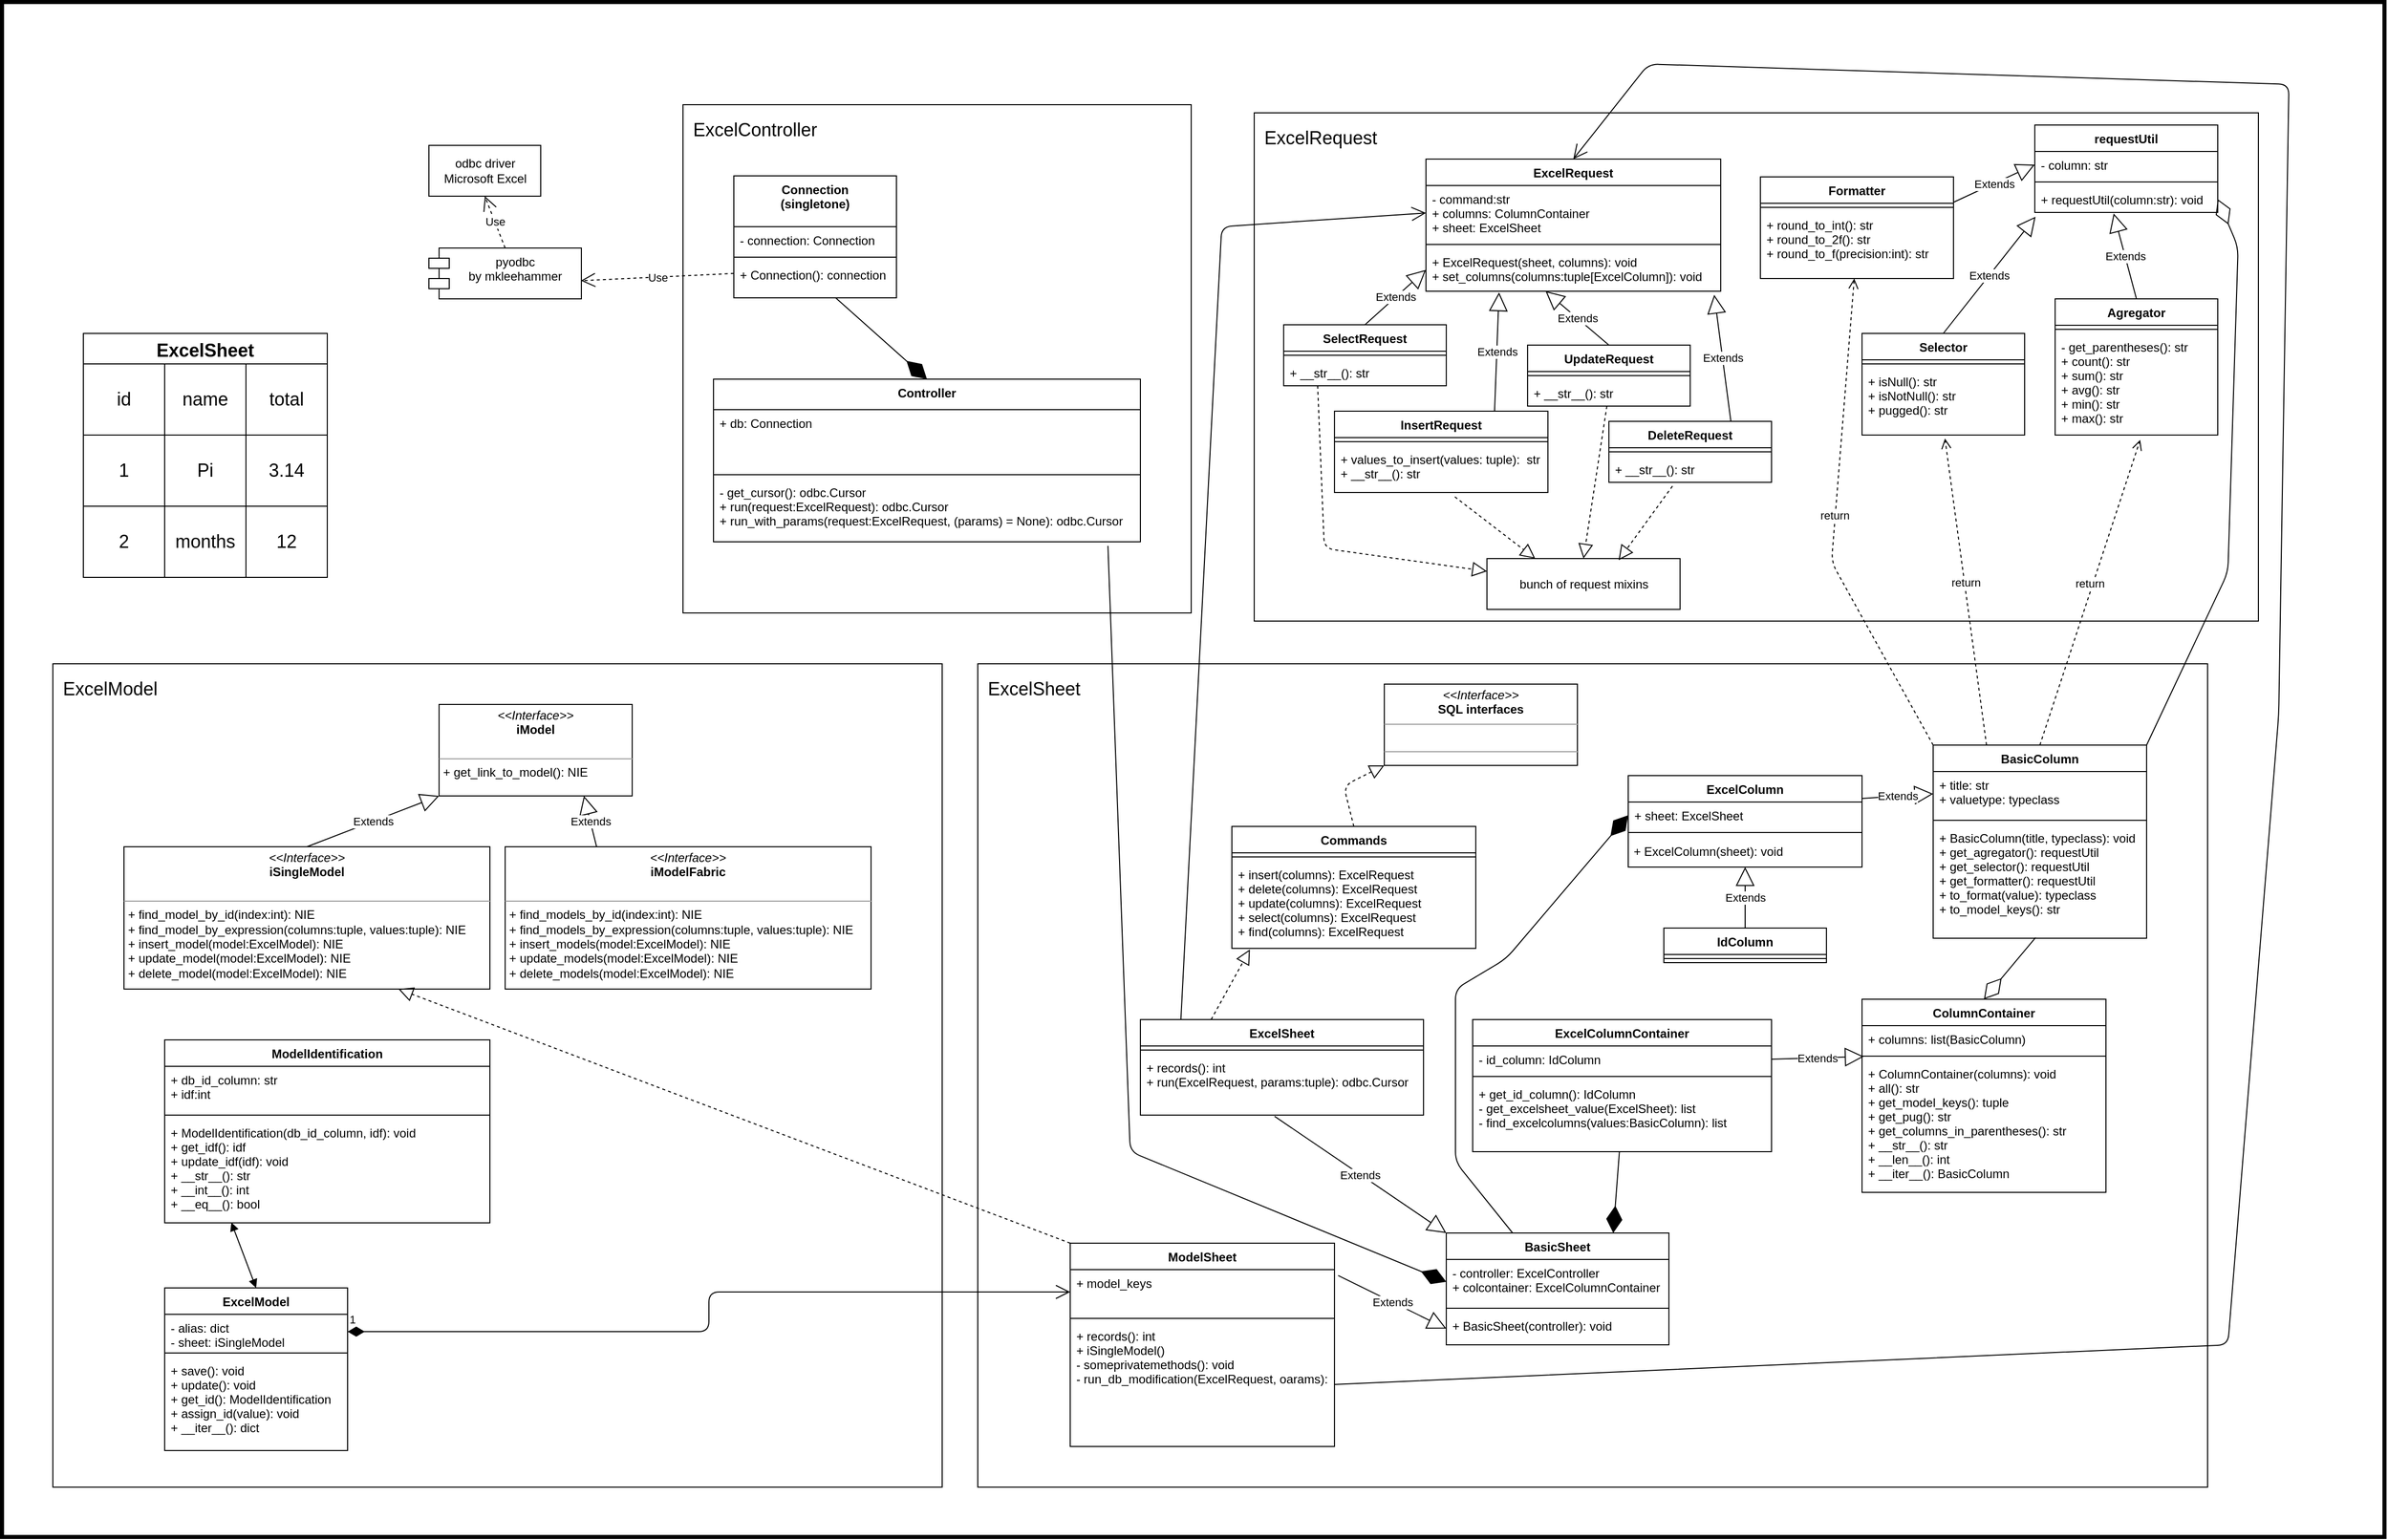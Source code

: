 <mxfile>
    <diagram name="MVP" id="XXODjeO0hZeA9_3kWAO-">
        <mxGraphModel dx="2404" dy="1524" grid="1" gridSize="10" guides="1" tooltips="1" connect="1" arrows="1" fold="1" page="0" pageScale="1" pageWidth="1920" pageHeight="1200" math="0" shadow="0">
            <root>
                <mxCell id="jIJPH-z44TZfYb5a6Cpk-0"/>
                <mxCell id="jIJPH-z44TZfYb5a6Cpk-1" parent="jIJPH-z44TZfYb5a6Cpk-0"/>
                <mxCell id="tmnh8rA0YuHe_R3HbrMW-127" value="" style="rounded=0;whiteSpace=wrap;html=1;fillColor=none;strokeWidth=4;" parent="jIJPH-z44TZfYb5a6Cpk-1" vertex="1">
                    <mxGeometry x="-630" y="-61" width="2344.04" height="1510" as="geometry"/>
                </mxCell>
                <mxCell id="rmeA39a_A7FZcaxeAZvz-3" value="ExcelController" style="html=1;fontSize=18;align=left;verticalAlign=top;labelBorderColor=none;whiteSpace=wrap;spacing=10;" parent="jIJPH-z44TZfYb5a6Cpk-1" vertex="1">
                    <mxGeometry x="40" y="40" width="500" height="500" as="geometry"/>
                </mxCell>
                <mxCell id="rmeA39a_A7FZcaxeAZvz-4" value="ExcelModel" style="html=1;fontSize=18;align=left;verticalAlign=top;labelBorderColor=none;whiteSpace=wrap;spacing=10;" parent="jIJPH-z44TZfYb5a6Cpk-1" vertex="1">
                    <mxGeometry x="-580" y="590" width="875" height="810" as="geometry"/>
                </mxCell>
                <mxCell id="rmeA39a_A7FZcaxeAZvz-5" value="ExcelSheet" style="html=1;fontSize=18;align=left;verticalAlign=top;labelBorderColor=none;whiteSpace=wrap;spacing=10;" parent="jIJPH-z44TZfYb5a6Cpk-1" vertex="1">
                    <mxGeometry x="330" y="590" width="1210" height="810" as="geometry"/>
                </mxCell>
                <mxCell id="rmeA39a_A7FZcaxeAZvz-6" value="ExcelRequest" style="html=1;fontSize=18;align=left;verticalAlign=top;labelBorderColor=none;whiteSpace=wrap;spacing=10;" parent="jIJPH-z44TZfYb5a6Cpk-1" vertex="1">
                    <mxGeometry x="602" y="48" width="988" height="500" as="geometry"/>
                </mxCell>
                <mxCell id="rmeA39a_A7FZcaxeAZvz-7" value="ExcelSheet" style="shape=table;startSize=30;container=1;collapsible=0;childLayout=tableLayout;fontStyle=1;align=center;labelBorderColor=none;fontSize=18;" parent="jIJPH-z44TZfYb5a6Cpk-1" vertex="1">
                    <mxGeometry x="-550" y="265" width="240" height="240" as="geometry"/>
                </mxCell>
                <mxCell id="rmeA39a_A7FZcaxeAZvz-8" value="" style="shape=tableRow;horizontal=0;startSize=0;swimlaneHead=0;swimlaneBody=0;top=0;left=0;bottom=0;right=0;collapsible=0;dropTarget=0;fillColor=none;points=[[0,0.5],[1,0.5]];portConstraint=eastwest;labelBorderColor=none;fontSize=18;" parent="rmeA39a_A7FZcaxeAZvz-7" vertex="1">
                    <mxGeometry y="30" width="240" height="70" as="geometry"/>
                </mxCell>
                <mxCell id="rmeA39a_A7FZcaxeAZvz-9" value="id" style="shape=partialRectangle;html=1;whiteSpace=wrap;connectable=0;fillColor=none;top=0;left=0;bottom=0;right=0;overflow=hidden;labelBorderColor=none;fontSize=18;" parent="rmeA39a_A7FZcaxeAZvz-8" vertex="1">
                    <mxGeometry width="80" height="70" as="geometry">
                        <mxRectangle width="80" height="70" as="alternateBounds"/>
                    </mxGeometry>
                </mxCell>
                <mxCell id="rmeA39a_A7FZcaxeAZvz-10" value="name" style="shape=partialRectangle;html=1;whiteSpace=wrap;connectable=0;fillColor=none;top=0;left=0;bottom=0;right=0;overflow=hidden;labelBorderColor=none;fontSize=18;" parent="rmeA39a_A7FZcaxeAZvz-8" vertex="1">
                    <mxGeometry x="80" width="80" height="70" as="geometry">
                        <mxRectangle width="80" height="70" as="alternateBounds"/>
                    </mxGeometry>
                </mxCell>
                <mxCell id="rmeA39a_A7FZcaxeAZvz-11" value="total" style="shape=partialRectangle;html=1;whiteSpace=wrap;connectable=0;fillColor=none;top=0;left=0;bottom=0;right=0;overflow=hidden;labelBorderColor=none;fontSize=18;" parent="rmeA39a_A7FZcaxeAZvz-8" vertex="1">
                    <mxGeometry x="160" width="80" height="70" as="geometry">
                        <mxRectangle width="80" height="70" as="alternateBounds"/>
                    </mxGeometry>
                </mxCell>
                <mxCell id="rmeA39a_A7FZcaxeAZvz-12" value="" style="shape=tableRow;horizontal=0;startSize=0;swimlaneHead=0;swimlaneBody=0;top=0;left=0;bottom=0;right=0;collapsible=0;dropTarget=0;fillColor=none;points=[[0,0.5],[1,0.5]];portConstraint=eastwest;labelBorderColor=none;fontSize=18;" parent="rmeA39a_A7FZcaxeAZvz-7" vertex="1">
                    <mxGeometry y="100" width="240" height="70" as="geometry"/>
                </mxCell>
                <mxCell id="rmeA39a_A7FZcaxeAZvz-13" value="1" style="shape=partialRectangle;html=1;whiteSpace=wrap;connectable=0;fillColor=none;top=0;left=0;bottom=0;right=0;overflow=hidden;labelBorderColor=none;fontSize=18;" parent="rmeA39a_A7FZcaxeAZvz-12" vertex="1">
                    <mxGeometry width="80" height="70" as="geometry">
                        <mxRectangle width="80" height="70" as="alternateBounds"/>
                    </mxGeometry>
                </mxCell>
                <mxCell id="rmeA39a_A7FZcaxeAZvz-14" value="Pi" style="shape=partialRectangle;html=1;whiteSpace=wrap;connectable=0;fillColor=none;top=0;left=0;bottom=0;right=0;overflow=hidden;labelBorderColor=none;fontSize=18;" parent="rmeA39a_A7FZcaxeAZvz-12" vertex="1">
                    <mxGeometry x="80" width="80" height="70" as="geometry">
                        <mxRectangle width="80" height="70" as="alternateBounds"/>
                    </mxGeometry>
                </mxCell>
                <mxCell id="rmeA39a_A7FZcaxeAZvz-15" value="3.14" style="shape=partialRectangle;html=1;whiteSpace=wrap;connectable=0;fillColor=none;top=0;left=0;bottom=0;right=0;overflow=hidden;labelBorderColor=none;fontSize=18;" parent="rmeA39a_A7FZcaxeAZvz-12" vertex="1">
                    <mxGeometry x="160" width="80" height="70" as="geometry">
                        <mxRectangle width="80" height="70" as="alternateBounds"/>
                    </mxGeometry>
                </mxCell>
                <mxCell id="rmeA39a_A7FZcaxeAZvz-16" value="" style="shape=tableRow;horizontal=0;startSize=0;swimlaneHead=0;swimlaneBody=0;top=0;left=0;bottom=0;right=0;collapsible=0;dropTarget=0;fillColor=none;points=[[0,0.5],[1,0.5]];portConstraint=eastwest;labelBorderColor=none;fontSize=18;" parent="rmeA39a_A7FZcaxeAZvz-7" vertex="1">
                    <mxGeometry y="170" width="240" height="70" as="geometry"/>
                </mxCell>
                <mxCell id="rmeA39a_A7FZcaxeAZvz-17" value="2" style="shape=partialRectangle;html=1;whiteSpace=wrap;connectable=0;fillColor=none;top=0;left=0;bottom=0;right=0;overflow=hidden;labelBorderColor=none;fontSize=18;" parent="rmeA39a_A7FZcaxeAZvz-16" vertex="1">
                    <mxGeometry width="80" height="70" as="geometry">
                        <mxRectangle width="80" height="70" as="alternateBounds"/>
                    </mxGeometry>
                </mxCell>
                <mxCell id="rmeA39a_A7FZcaxeAZvz-18" value="months" style="shape=partialRectangle;html=1;whiteSpace=wrap;connectable=0;fillColor=none;top=0;left=0;bottom=0;right=0;overflow=hidden;labelBorderColor=none;fontSize=18;" parent="rmeA39a_A7FZcaxeAZvz-16" vertex="1">
                    <mxGeometry x="80" width="80" height="70" as="geometry">
                        <mxRectangle width="80" height="70" as="alternateBounds"/>
                    </mxGeometry>
                </mxCell>
                <mxCell id="rmeA39a_A7FZcaxeAZvz-19" value="12" style="shape=partialRectangle;html=1;whiteSpace=wrap;connectable=0;fillColor=none;top=0;left=0;bottom=0;right=0;overflow=hidden;labelBorderColor=none;fontSize=18;" parent="rmeA39a_A7FZcaxeAZvz-16" vertex="1">
                    <mxGeometry x="160" width="80" height="70" as="geometry">
                        <mxRectangle width="80" height="70" as="alternateBounds"/>
                    </mxGeometry>
                </mxCell>
                <mxCell id="ZozACURnkXN204Pw1X0l-0" value="pyodbc &#10;by mkleehammer" style="shape=module;align=left;spacingLeft=20;align=center;verticalAlign=top;rounded=0;" parent="jIJPH-z44TZfYb5a6Cpk-1" vertex="1">
                    <mxGeometry x="-210" y="181" width="150" height="50" as="geometry"/>
                </mxCell>
                <mxCell id="ZozACURnkXN204Pw1X0l-1" value="odbc driver&lt;br&gt;Microsoft Excel" style="html=1;rounded=0;" parent="jIJPH-z44TZfYb5a6Cpk-1" vertex="1">
                    <mxGeometry x="-210" y="80" width="110" height="50" as="geometry"/>
                </mxCell>
                <mxCell id="ZozACURnkXN204Pw1X0l-2" value="Connection&#10;(singletone)" style="swimlane;fontStyle=1;align=center;verticalAlign=top;childLayout=stackLayout;horizontal=1;startSize=50;horizontalStack=0;resizeParent=1;resizeParentMax=0;resizeLast=0;collapsible=1;marginBottom=0;rounded=0;" parent="jIJPH-z44TZfYb5a6Cpk-1" vertex="1">
                    <mxGeometry x="90" y="110" width="160" height="120" as="geometry"/>
                </mxCell>
                <mxCell id="ZozACURnkXN204Pw1X0l-3" value="- connection: Connection" style="text;strokeColor=none;fillColor=none;align=left;verticalAlign=top;spacingLeft=4;spacingRight=4;overflow=hidden;rotatable=0;points=[[0,0.5],[1,0.5]];portConstraint=eastwest;rounded=0;" parent="ZozACURnkXN204Pw1X0l-2" vertex="1">
                    <mxGeometry y="50" width="160" height="26" as="geometry"/>
                </mxCell>
                <mxCell id="ZozACURnkXN204Pw1X0l-4" value="" style="line;strokeWidth=1;fillColor=none;align=left;verticalAlign=middle;spacingTop=-1;spacingLeft=3;spacingRight=3;rotatable=0;labelPosition=right;points=[];portConstraint=eastwest;strokeColor=inherit;rounded=0;" parent="ZozACURnkXN204Pw1X0l-2" vertex="1">
                    <mxGeometry y="76" width="160" height="8" as="geometry"/>
                </mxCell>
                <mxCell id="ZozACURnkXN204Pw1X0l-5" value="+ Connection(): connection" style="text;strokeColor=none;fillColor=none;align=left;verticalAlign=top;spacingLeft=4;spacingRight=4;overflow=hidden;rotatable=0;points=[[0,0.5],[1,0.5]];portConstraint=eastwest;rounded=0;" parent="ZozACURnkXN204Pw1X0l-2" vertex="1">
                    <mxGeometry y="84" width="160" height="36" as="geometry"/>
                </mxCell>
                <mxCell id="ZozACURnkXN204Pw1X0l-6" value="Controller" style="swimlane;fontStyle=1;align=center;verticalAlign=top;childLayout=stackLayout;horizontal=1;startSize=30;horizontalStack=0;resizeParent=1;resizeParentMax=0;resizeLast=0;collapsible=1;marginBottom=0;rounded=0;" parent="jIJPH-z44TZfYb5a6Cpk-1" vertex="1">
                    <mxGeometry x="70" y="310" width="420" height="160" as="geometry"/>
                </mxCell>
                <mxCell id="ZozACURnkXN204Pw1X0l-7" value="+ db: Connection" style="text;strokeColor=none;fillColor=none;align=left;verticalAlign=top;spacingLeft=4;spacingRight=4;overflow=hidden;rotatable=0;points=[[0,0.5],[1,0.5]];portConstraint=eastwest;rounded=0;" parent="ZozACURnkXN204Pw1X0l-6" vertex="1">
                    <mxGeometry y="30" width="420" height="60" as="geometry"/>
                </mxCell>
                <mxCell id="ZozACURnkXN204Pw1X0l-8" value="" style="line;strokeWidth=1;fillColor=none;align=left;verticalAlign=middle;spacingTop=-1;spacingLeft=3;spacingRight=3;rotatable=0;labelPosition=right;points=[];portConstraint=eastwest;strokeColor=inherit;rounded=0;" parent="ZozACURnkXN204Pw1X0l-6" vertex="1">
                    <mxGeometry y="90" width="420" height="8" as="geometry"/>
                </mxCell>
                <mxCell id="ZozACURnkXN204Pw1X0l-9" value="- get_cursor(): odbc.Cursor&#10;+ run(request:ExcelRequest): odbc.Cursor&#10;+ run_with_params(request:ExcelRequest, (params) = None): odbc.Cursor" style="text;strokeColor=none;fillColor=none;align=left;verticalAlign=top;spacingLeft=4;spacingRight=4;overflow=hidden;rotatable=0;points=[[0,0.5],[1,0.5]];portConstraint=eastwest;rounded=0;" parent="ZozACURnkXN204Pw1X0l-6" vertex="1">
                    <mxGeometry y="98" width="420" height="62" as="geometry"/>
                </mxCell>
                <mxCell id="tmnh8rA0YuHe_R3HbrMW-0" value="" style="endArrow=diamondThin;endFill=1;endSize=24;html=1;entryX=0.5;entryY=0;entryDx=0;entryDy=0;" parent="jIJPH-z44TZfYb5a6Cpk-1" source="ZozACURnkXN204Pw1X0l-5" target="ZozACURnkXN204Pw1X0l-6" edge="1">
                    <mxGeometry width="160" relative="1" as="geometry">
                        <mxPoint x="200" y="360" as="sourcePoint"/>
                        <mxPoint x="320" y="480" as="targetPoint"/>
                    </mxGeometry>
                </mxCell>
                <mxCell id="tmnh8rA0YuHe_R3HbrMW-1" value="Use" style="endArrow=open;endSize=12;dashed=1;html=1;entryX=0.997;entryY=0.643;entryDx=0;entryDy=0;entryPerimeter=0;" parent="jIJPH-z44TZfYb5a6Cpk-1" target="ZozACURnkXN204Pw1X0l-0" edge="1">
                    <mxGeometry width="160" relative="1" as="geometry">
                        <mxPoint x="90" y="206" as="sourcePoint"/>
                        <mxPoint x="430" y="270" as="targetPoint"/>
                    </mxGeometry>
                </mxCell>
                <mxCell id="tmnh8rA0YuHe_R3HbrMW-2" value="Use" style="endArrow=open;endSize=12;dashed=1;html=1;exitX=0.5;exitY=0;exitDx=0;exitDy=0;entryX=0.5;entryY=1;entryDx=0;entryDy=0;" parent="jIJPH-z44TZfYb5a6Cpk-1" source="ZozACURnkXN204Pw1X0l-0" target="ZozACURnkXN204Pw1X0l-1" edge="1">
                    <mxGeometry width="160" relative="1" as="geometry">
                        <mxPoint x="260" y="222" as="sourcePoint"/>
                        <mxPoint x="330" y="220" as="targetPoint"/>
                    </mxGeometry>
                </mxCell>
                <mxCell id="tmnh8rA0YuHe_R3HbrMW-7" value="Agregator" style="swimlane;fontStyle=1;align=center;verticalAlign=top;childLayout=stackLayout;horizontal=1;startSize=26;horizontalStack=0;resizeParent=1;resizeParentMax=0;resizeLast=0;collapsible=1;marginBottom=0;" parent="jIJPH-z44TZfYb5a6Cpk-1" vertex="1">
                    <mxGeometry x="1390" y="231" width="160" height="134" as="geometry"/>
                </mxCell>
                <mxCell id="tmnh8rA0YuHe_R3HbrMW-9" value="" style="line;strokeWidth=1;fillColor=none;align=left;verticalAlign=middle;spacingTop=-1;spacingLeft=3;spacingRight=3;rotatable=0;labelPosition=right;points=[];portConstraint=eastwest;strokeColor=inherit;" parent="tmnh8rA0YuHe_R3HbrMW-7" vertex="1">
                    <mxGeometry y="26" width="160" height="8" as="geometry"/>
                </mxCell>
                <mxCell id="tmnh8rA0YuHe_R3HbrMW-10" value="- get_parentheses(): str&#10;+ count(): str&#10;+ sum(): str&#10;+ avg(): str&#10;+ min(): str&#10;+ max(): str&#10;" style="text;strokeColor=none;fillColor=none;align=left;verticalAlign=top;spacingLeft=4;spacingRight=4;overflow=hidden;rotatable=0;points=[[0,0.5],[1,0.5]];portConstraint=eastwest;" parent="tmnh8rA0YuHe_R3HbrMW-7" vertex="1">
                    <mxGeometry y="34" width="160" height="100" as="geometry"/>
                </mxCell>
                <mxCell id="tmnh8rA0YuHe_R3HbrMW-11" value="Extends" style="endArrow=block;endSize=16;endFill=0;html=1;entryX=0.431;entryY=1.038;entryDx=0;entryDy=0;exitX=0.5;exitY=0;exitDx=0;exitDy=0;entryPerimeter=0;" parent="jIJPH-z44TZfYb5a6Cpk-1" source="tmnh8rA0YuHe_R3HbrMW-7" target="tmnh8rA0YuHe_R3HbrMW-24" edge="1">
                    <mxGeometry width="160" relative="1" as="geometry">
                        <mxPoint x="1260" y="331" as="sourcePoint"/>
                        <mxPoint x="1470" y="160" as="targetPoint"/>
                    </mxGeometry>
                </mxCell>
                <mxCell id="tmnh8rA0YuHe_R3HbrMW-12" value="Formatter" style="swimlane;fontStyle=1;align=center;verticalAlign=top;childLayout=stackLayout;horizontal=1;startSize=26;horizontalStack=0;resizeParent=1;resizeParentMax=0;resizeLast=0;collapsible=1;marginBottom=0;" parent="jIJPH-z44TZfYb5a6Cpk-1" vertex="1">
                    <mxGeometry x="1100" y="111" width="190" height="100" as="geometry"/>
                </mxCell>
                <mxCell id="tmnh8rA0YuHe_R3HbrMW-14" value="" style="line;strokeWidth=1;fillColor=none;align=left;verticalAlign=middle;spacingTop=-1;spacingLeft=3;spacingRight=3;rotatable=0;labelPosition=right;points=[];portConstraint=eastwest;strokeColor=inherit;" parent="tmnh8rA0YuHe_R3HbrMW-12" vertex="1">
                    <mxGeometry y="26" width="190" height="8" as="geometry"/>
                </mxCell>
                <mxCell id="tmnh8rA0YuHe_R3HbrMW-15" value="+ round_to_int(): str&#10;+ round_to_2f(): str&#10;+ round_to_f(precision:int): str" style="text;strokeColor=none;fillColor=none;align=left;verticalAlign=top;spacingLeft=4;spacingRight=4;overflow=hidden;rotatable=0;points=[[0,0.5],[1,0.5]];portConstraint=eastwest;" parent="tmnh8rA0YuHe_R3HbrMW-12" vertex="1">
                    <mxGeometry y="34" width="190" height="66" as="geometry"/>
                </mxCell>
                <mxCell id="tmnh8rA0YuHe_R3HbrMW-16" value="Extends" style="endArrow=block;endSize=16;endFill=0;html=1;exitX=1;exitY=0.25;exitDx=0;exitDy=0;entryX=0;entryY=0.5;entryDx=0;entryDy=0;" parent="jIJPH-z44TZfYb5a6Cpk-1" source="tmnh8rA0YuHe_R3HbrMW-12" target="tmnh8rA0YuHe_R3HbrMW-22" edge="1">
                    <mxGeometry width="160" relative="1" as="geometry">
                        <mxPoint x="1260" y="331" as="sourcePoint"/>
                        <mxPoint x="1390" y="98" as="targetPoint"/>
                    </mxGeometry>
                </mxCell>
                <mxCell id="tmnh8rA0YuHe_R3HbrMW-17" value="Selector" style="swimlane;fontStyle=1;align=center;verticalAlign=top;childLayout=stackLayout;horizontal=1;startSize=26;horizontalStack=0;resizeParent=1;resizeParentMax=0;resizeLast=0;collapsible=1;marginBottom=0;" parent="jIJPH-z44TZfYb5a6Cpk-1" vertex="1">
                    <mxGeometry x="1200" y="265" width="160" height="100" as="geometry"/>
                </mxCell>
                <mxCell id="tmnh8rA0YuHe_R3HbrMW-19" value="" style="line;strokeWidth=1;fillColor=none;align=left;verticalAlign=middle;spacingTop=-1;spacingLeft=3;spacingRight=3;rotatable=0;labelPosition=right;points=[];portConstraint=eastwest;strokeColor=inherit;" parent="tmnh8rA0YuHe_R3HbrMW-17" vertex="1">
                    <mxGeometry y="26" width="160" height="8" as="geometry"/>
                </mxCell>
                <mxCell id="tmnh8rA0YuHe_R3HbrMW-20" value="+ isNull(): str&#10;+ isNotNull(): str&#10;+ pugged(): str" style="text;strokeColor=none;fillColor=none;align=left;verticalAlign=top;spacingLeft=4;spacingRight=4;overflow=hidden;rotatable=0;points=[[0,0.5],[1,0.5]];portConstraint=eastwest;" parent="tmnh8rA0YuHe_R3HbrMW-17" vertex="1">
                    <mxGeometry y="34" width="160" height="66" as="geometry"/>
                </mxCell>
                <mxCell id="tmnh8rA0YuHe_R3HbrMW-21" value="requestUtil" style="swimlane;fontStyle=1;align=center;verticalAlign=top;childLayout=stackLayout;horizontal=1;startSize=26;horizontalStack=0;resizeParent=1;resizeParentMax=0;resizeLast=0;collapsible=1;marginBottom=0;" parent="jIJPH-z44TZfYb5a6Cpk-1" vertex="1">
                    <mxGeometry x="1370" y="60" width="180" height="86" as="geometry"/>
                </mxCell>
                <mxCell id="tmnh8rA0YuHe_R3HbrMW-22" value="- column: str" style="text;strokeColor=none;fillColor=none;align=left;verticalAlign=top;spacingLeft=4;spacingRight=4;overflow=hidden;rotatable=0;points=[[0,0.5],[1,0.5]];portConstraint=eastwest;" parent="tmnh8rA0YuHe_R3HbrMW-21" vertex="1">
                    <mxGeometry y="26" width="180" height="26" as="geometry"/>
                </mxCell>
                <mxCell id="tmnh8rA0YuHe_R3HbrMW-23" value="" style="line;strokeWidth=1;fillColor=none;align=left;verticalAlign=middle;spacingTop=-1;spacingLeft=3;spacingRight=3;rotatable=0;labelPosition=right;points=[];portConstraint=eastwest;strokeColor=inherit;" parent="tmnh8rA0YuHe_R3HbrMW-21" vertex="1">
                    <mxGeometry y="52" width="180" height="8" as="geometry"/>
                </mxCell>
                <mxCell id="tmnh8rA0YuHe_R3HbrMW-24" value="+ requestUtil(column:str): void" style="text;strokeColor=none;fillColor=none;align=left;verticalAlign=top;spacingLeft=4;spacingRight=4;overflow=hidden;rotatable=0;points=[[0,0.5],[1,0.5]];portConstraint=eastwest;" parent="tmnh8rA0YuHe_R3HbrMW-21" vertex="1">
                    <mxGeometry y="60" width="180" height="26" as="geometry"/>
                </mxCell>
                <mxCell id="tmnh8rA0YuHe_R3HbrMW-25" value="Extends" style="endArrow=block;endSize=16;endFill=0;html=1;entryX=0.004;entryY=1.162;entryDx=0;entryDy=0;entryPerimeter=0;exitX=0.5;exitY=0;exitDx=0;exitDy=0;" parent="jIJPH-z44TZfYb5a6Cpk-1" source="tmnh8rA0YuHe_R3HbrMW-17" target="tmnh8rA0YuHe_R3HbrMW-24" edge="1">
                    <mxGeometry width="160" relative="1" as="geometry">
                        <mxPoint x="1260" y="331" as="sourcePoint"/>
                        <mxPoint x="1420" y="331" as="targetPoint"/>
                    </mxGeometry>
                </mxCell>
                <mxCell id="tmnh8rA0YuHe_R3HbrMW-26" value="ExcelRequest" style="swimlane;fontStyle=1;align=center;verticalAlign=top;childLayout=stackLayout;horizontal=1;startSize=26;horizontalStack=0;resizeParent=1;resizeParentMax=0;resizeLast=0;collapsible=1;marginBottom=0;" parent="jIJPH-z44TZfYb5a6Cpk-1" vertex="1">
                    <mxGeometry x="770.96" y="93.5" width="290" height="130" as="geometry"/>
                </mxCell>
                <mxCell id="tmnh8rA0YuHe_R3HbrMW-27" value="- command:str&#10;+ columns: ColumnContainer&#10;+ sheet: ExcelSheet" style="text;strokeColor=none;fillColor=none;align=left;verticalAlign=top;spacingLeft=4;spacingRight=4;overflow=hidden;rotatable=0;points=[[0,0.5],[1,0.5]];portConstraint=eastwest;" parent="tmnh8rA0YuHe_R3HbrMW-26" vertex="1">
                    <mxGeometry y="26" width="290" height="54" as="geometry"/>
                </mxCell>
                <mxCell id="tmnh8rA0YuHe_R3HbrMW-28" value="" style="line;strokeWidth=1;fillColor=none;align=left;verticalAlign=middle;spacingTop=-1;spacingLeft=3;spacingRight=3;rotatable=0;labelPosition=right;points=[];portConstraint=eastwest;strokeColor=inherit;" parent="tmnh8rA0YuHe_R3HbrMW-26" vertex="1">
                    <mxGeometry y="80" width="290" height="8" as="geometry"/>
                </mxCell>
                <mxCell id="tmnh8rA0YuHe_R3HbrMW-29" value="+ ExcelRequest(sheet, columns): void&#10;+ set_columns(columns:tuple[ExcelColumn]): void" style="text;strokeColor=none;fillColor=none;align=left;verticalAlign=top;spacingLeft=4;spacingRight=4;overflow=hidden;rotatable=0;points=[[0,0.5],[1,0.5]];portConstraint=eastwest;" parent="tmnh8rA0YuHe_R3HbrMW-26" vertex="1">
                    <mxGeometry y="88" width="290" height="42" as="geometry"/>
                </mxCell>
                <mxCell id="tmnh8rA0YuHe_R3HbrMW-30" value="SelectRequest" style="swimlane;fontStyle=1;align=center;verticalAlign=top;childLayout=stackLayout;horizontal=1;startSize=26;horizontalStack=0;resizeParent=1;resizeParentMax=0;resizeLast=0;collapsible=1;marginBottom=0;" parent="jIJPH-z44TZfYb5a6Cpk-1" vertex="1">
                    <mxGeometry x="630.96" y="256.5" width="160" height="60" as="geometry"/>
                </mxCell>
                <mxCell id="tmnh8rA0YuHe_R3HbrMW-32" value="" style="line;strokeWidth=1;fillColor=none;align=left;verticalAlign=middle;spacingTop=-1;spacingLeft=3;spacingRight=3;rotatable=0;labelPosition=right;points=[];portConstraint=eastwest;strokeColor=inherit;" parent="tmnh8rA0YuHe_R3HbrMW-30" vertex="1">
                    <mxGeometry y="26" width="160" height="8" as="geometry"/>
                </mxCell>
                <mxCell id="tmnh8rA0YuHe_R3HbrMW-33" value="+ __str__(): str" style="text;strokeColor=none;fillColor=none;align=left;verticalAlign=top;spacingLeft=4;spacingRight=4;overflow=hidden;rotatable=0;points=[[0,0.5],[1,0.5]];portConstraint=eastwest;" parent="tmnh8rA0YuHe_R3HbrMW-30" vertex="1">
                    <mxGeometry y="34" width="160" height="26" as="geometry"/>
                </mxCell>
                <mxCell id="tmnh8rA0YuHe_R3HbrMW-34" value="UpdateRequest" style="swimlane;fontStyle=1;align=center;verticalAlign=top;childLayout=stackLayout;horizontal=1;startSize=26;horizontalStack=0;resizeParent=1;resizeParentMax=0;resizeLast=0;collapsible=1;marginBottom=0;" parent="jIJPH-z44TZfYb5a6Cpk-1" vertex="1">
                    <mxGeometry x="870.96" y="276.5" width="160" height="60" as="geometry"/>
                </mxCell>
                <mxCell id="tmnh8rA0YuHe_R3HbrMW-35" value="" style="line;strokeWidth=1;fillColor=none;align=left;verticalAlign=middle;spacingTop=-1;spacingLeft=3;spacingRight=3;rotatable=0;labelPosition=right;points=[];portConstraint=eastwest;strokeColor=inherit;" parent="tmnh8rA0YuHe_R3HbrMW-34" vertex="1">
                    <mxGeometry y="26" width="160" height="8" as="geometry"/>
                </mxCell>
                <mxCell id="tmnh8rA0YuHe_R3HbrMW-36" value="+ __str__(): str" style="text;strokeColor=none;fillColor=none;align=left;verticalAlign=top;spacingLeft=4;spacingRight=4;overflow=hidden;rotatable=0;points=[[0,0.5],[1,0.5]];portConstraint=eastwest;" parent="tmnh8rA0YuHe_R3HbrMW-34" vertex="1">
                    <mxGeometry y="34" width="160" height="26" as="geometry"/>
                </mxCell>
                <mxCell id="tmnh8rA0YuHe_R3HbrMW-37" value="InsertRequest" style="swimlane;fontStyle=1;align=center;verticalAlign=top;childLayout=stackLayout;horizontal=1;startSize=26;horizontalStack=0;resizeParent=1;resizeParentMax=0;resizeLast=0;collapsible=1;marginBottom=0;" parent="jIJPH-z44TZfYb5a6Cpk-1" vertex="1">
                    <mxGeometry x="680.96" y="341.5" width="210" height="80" as="geometry"/>
                </mxCell>
                <mxCell id="tmnh8rA0YuHe_R3HbrMW-38" value="" style="line;strokeWidth=1;fillColor=none;align=left;verticalAlign=middle;spacingTop=-1;spacingLeft=3;spacingRight=3;rotatable=0;labelPosition=right;points=[];portConstraint=eastwest;strokeColor=inherit;" parent="tmnh8rA0YuHe_R3HbrMW-37" vertex="1">
                    <mxGeometry y="26" width="210" height="8" as="geometry"/>
                </mxCell>
                <mxCell id="tmnh8rA0YuHe_R3HbrMW-39" value="+ values_to_insert(values: tuple):  str&#10;+ __str__(): str" style="text;strokeColor=none;fillColor=none;align=left;verticalAlign=top;spacingLeft=4;spacingRight=4;overflow=hidden;rotatable=0;points=[[0,0.5],[1,0.5]];portConstraint=eastwest;" parent="tmnh8rA0YuHe_R3HbrMW-37" vertex="1">
                    <mxGeometry y="34" width="210" height="46" as="geometry"/>
                </mxCell>
                <mxCell id="tmnh8rA0YuHe_R3HbrMW-40" value="DeleteRequest" style="swimlane;fontStyle=1;align=center;verticalAlign=top;childLayout=stackLayout;horizontal=1;startSize=26;horizontalStack=0;resizeParent=1;resizeParentMax=0;resizeLast=0;collapsible=1;marginBottom=0;" parent="jIJPH-z44TZfYb5a6Cpk-1" vertex="1">
                    <mxGeometry x="950.96" y="351.5" width="160" height="60" as="geometry"/>
                </mxCell>
                <mxCell id="tmnh8rA0YuHe_R3HbrMW-41" value="" style="line;strokeWidth=1;fillColor=none;align=left;verticalAlign=middle;spacingTop=-1;spacingLeft=3;spacingRight=3;rotatable=0;labelPosition=right;points=[];portConstraint=eastwest;strokeColor=inherit;" parent="tmnh8rA0YuHe_R3HbrMW-40" vertex="1">
                    <mxGeometry y="26" width="160" height="8" as="geometry"/>
                </mxCell>
                <mxCell id="tmnh8rA0YuHe_R3HbrMW-42" value="+ __str__(): str" style="text;strokeColor=none;fillColor=none;align=left;verticalAlign=top;spacingLeft=4;spacingRight=4;overflow=hidden;rotatable=0;points=[[0,0.5],[1,0.5]];portConstraint=eastwest;" parent="tmnh8rA0YuHe_R3HbrMW-40" vertex="1">
                    <mxGeometry y="34" width="160" height="26" as="geometry"/>
                </mxCell>
                <mxCell id="tmnh8rA0YuHe_R3HbrMW-43" value="Extends" style="endArrow=block;endSize=16;endFill=0;html=1;exitX=0.5;exitY=0;exitDx=0;exitDy=0;entryX=0;entryY=0.5;entryDx=0;entryDy=0;" parent="jIJPH-z44TZfYb5a6Cpk-1" source="tmnh8rA0YuHe_R3HbrMW-30" target="tmnh8rA0YuHe_R3HbrMW-29" edge="1">
                    <mxGeometry width="160" relative="1" as="geometry">
                        <mxPoint x="1030.96" y="316.5" as="sourcePoint"/>
                        <mxPoint x="1190.96" y="316.5" as="targetPoint"/>
                    </mxGeometry>
                </mxCell>
                <mxCell id="tmnh8rA0YuHe_R3HbrMW-44" value="Extends" style="endArrow=block;endSize=16;endFill=0;html=1;exitX=0.5;exitY=0;exitDx=0;exitDy=0;entryX=0.406;entryY=0.999;entryDx=0;entryDy=0;entryPerimeter=0;" parent="jIJPH-z44TZfYb5a6Cpk-1" source="tmnh8rA0YuHe_R3HbrMW-34" target="tmnh8rA0YuHe_R3HbrMW-29" edge="1">
                    <mxGeometry width="160" relative="1" as="geometry">
                        <mxPoint x="750.96" y="266.5" as="sourcePoint"/>
                        <mxPoint x="780.96" y="212.5" as="targetPoint"/>
                    </mxGeometry>
                </mxCell>
                <mxCell id="tmnh8rA0YuHe_R3HbrMW-45" value="Extends" style="endArrow=block;endSize=16;endFill=0;html=1;exitX=0.75;exitY=0;exitDx=0;exitDy=0;entryX=0.248;entryY=1.027;entryDx=0;entryDy=0;entryPerimeter=0;" parent="jIJPH-z44TZfYb5a6Cpk-1" source="tmnh8rA0YuHe_R3HbrMW-37" target="tmnh8rA0YuHe_R3HbrMW-29" edge="1">
                    <mxGeometry width="160" relative="1" as="geometry">
                        <mxPoint x="950.96" y="266.5" as="sourcePoint"/>
                        <mxPoint x="898.7" y="233.458" as="targetPoint"/>
                    </mxGeometry>
                </mxCell>
                <mxCell id="tmnh8rA0YuHe_R3HbrMW-46" value="Extends" style="endArrow=block;endSize=16;endFill=0;html=1;entryX=0.978;entryY=1.083;entryDx=0;entryDy=0;entryPerimeter=0;exitX=0.75;exitY=0;exitDx=0;exitDy=0;" parent="jIJPH-z44TZfYb5a6Cpk-1" source="tmnh8rA0YuHe_R3HbrMW-40" target="tmnh8rA0YuHe_R3HbrMW-29" edge="1">
                    <mxGeometry width="160" relative="1" as="geometry">
                        <mxPoint x="1030.96" y="316.5" as="sourcePoint"/>
                        <mxPoint x="1190.96" y="316.5" as="targetPoint"/>
                    </mxGeometry>
                </mxCell>
                <mxCell id="tmnh8rA0YuHe_R3HbrMW-47" value="bunch of request mixins" style="html=1;" parent="jIJPH-z44TZfYb5a6Cpk-1" vertex="1">
                    <mxGeometry x="830.96" y="486.5" width="190" height="50" as="geometry"/>
                </mxCell>
                <mxCell id="tmnh8rA0YuHe_R3HbrMW-48" value="" style="endArrow=block;dashed=1;endFill=0;endSize=12;html=1;entryX=0.5;entryY=0;entryDx=0;entryDy=0;" parent="jIJPH-z44TZfYb5a6Cpk-1" source="tmnh8rA0YuHe_R3HbrMW-36" target="tmnh8rA0YuHe_R3HbrMW-47" edge="1">
                    <mxGeometry width="160" relative="1" as="geometry">
                        <mxPoint x="910.96" y="526.5" as="sourcePoint"/>
                        <mxPoint x="1070.96" y="526.5" as="targetPoint"/>
                    </mxGeometry>
                </mxCell>
                <mxCell id="tmnh8rA0YuHe_R3HbrMW-49" value="" style="endArrow=block;dashed=1;endFill=0;endSize=12;html=1;exitX=0.391;exitY=1.143;exitDx=0;exitDy=0;exitPerimeter=0;entryX=0.682;entryY=0.033;entryDx=0;entryDy=0;entryPerimeter=0;" parent="jIJPH-z44TZfYb5a6Cpk-1" source="tmnh8rA0YuHe_R3HbrMW-42" target="tmnh8rA0YuHe_R3HbrMW-47" edge="1">
                    <mxGeometry width="160" relative="1" as="geometry">
                        <mxPoint x="1080.96" y="456.5" as="sourcePoint"/>
                        <mxPoint x="1240.96" y="456.5" as="targetPoint"/>
                    </mxGeometry>
                </mxCell>
                <mxCell id="tmnh8rA0YuHe_R3HbrMW-50" value="" style="endArrow=block;dashed=1;endFill=0;endSize=12;html=1;exitX=0.564;exitY=1.093;exitDx=0;exitDy=0;exitPerimeter=0;entryX=0.25;entryY=0;entryDx=0;entryDy=0;" parent="jIJPH-z44TZfYb5a6Cpk-1" source="tmnh8rA0YuHe_R3HbrMW-39" target="tmnh8rA0YuHe_R3HbrMW-47" edge="1">
                    <mxGeometry width="160" relative="1" as="geometry">
                        <mxPoint x="1030.96" y="316.5" as="sourcePoint"/>
                        <mxPoint x="1190.96" y="316.5" as="targetPoint"/>
                    </mxGeometry>
                </mxCell>
                <mxCell id="tmnh8rA0YuHe_R3HbrMW-52" value="" style="endArrow=block;dashed=1;endFill=0;endSize=12;html=1;exitX=0.209;exitY=0.994;exitDx=0;exitDy=0;exitPerimeter=0;entryX=0;entryY=0.25;entryDx=0;entryDy=0;" parent="jIJPH-z44TZfYb5a6Cpk-1" source="tmnh8rA0YuHe_R3HbrMW-33" target="tmnh8rA0YuHe_R3HbrMW-47" edge="1">
                    <mxGeometry width="160" relative="1" as="geometry">
                        <mxPoint x="580.96" y="510.91" as="sourcePoint"/>
                        <mxPoint x="740.96" y="510.91" as="targetPoint"/>
                        <Array as="points">
                            <mxPoint x="670.96" y="476.5"/>
                        </Array>
                    </mxGeometry>
                </mxCell>
                <mxCell id="tmnh8rA0YuHe_R3HbrMW-53" value="BasicColumn" style="swimlane;fontStyle=1;align=center;verticalAlign=top;childLayout=stackLayout;horizontal=1;startSize=26;horizontalStack=0;resizeParent=1;resizeParentMax=0;resizeLast=0;collapsible=1;marginBottom=0;" parent="jIJPH-z44TZfYb5a6Cpk-1" vertex="1">
                    <mxGeometry x="1270" y="670" width="210" height="190" as="geometry"/>
                </mxCell>
                <mxCell id="tmnh8rA0YuHe_R3HbrMW-54" value="+ title: str&#10;+ valuetype: typeclass" style="text;strokeColor=none;fillColor=none;align=left;verticalAlign=top;spacingLeft=4;spacingRight=4;overflow=hidden;rotatable=0;points=[[0,0.5],[1,0.5]];portConstraint=eastwest;" parent="tmnh8rA0YuHe_R3HbrMW-53" vertex="1">
                    <mxGeometry y="26" width="210" height="44" as="geometry"/>
                </mxCell>
                <mxCell id="tmnh8rA0YuHe_R3HbrMW-55" value="" style="line;strokeWidth=1;fillColor=none;align=left;verticalAlign=middle;spacingTop=-1;spacingLeft=3;spacingRight=3;rotatable=0;labelPosition=right;points=[];portConstraint=eastwest;strokeColor=inherit;" parent="tmnh8rA0YuHe_R3HbrMW-53" vertex="1">
                    <mxGeometry y="70" width="210" height="8" as="geometry"/>
                </mxCell>
                <mxCell id="tmnh8rA0YuHe_R3HbrMW-56" value="+ BasicColumn(title, typeclass): void&#10;+ get_agregator(): requestUtil&#10;+ get_selector(): requestUtil&#10;+ get_formatter(): requestUtil&#10;+ to_format(value): typeclass&#10;+ to_model_keys(): str" style="text;strokeColor=none;fillColor=none;align=left;verticalAlign=top;spacingLeft=4;spacingRight=4;overflow=hidden;rotatable=0;points=[[0,0.5],[1,0.5]];portConstraint=eastwest;" parent="tmnh8rA0YuHe_R3HbrMW-53" vertex="1">
                    <mxGeometry y="78" width="210" height="112" as="geometry"/>
                </mxCell>
                <mxCell id="tmnh8rA0YuHe_R3HbrMW-57" value="return" style="html=1;verticalAlign=bottom;endArrow=open;dashed=1;endSize=8;exitX=0;exitY=0;exitDx=0;exitDy=0;" parent="jIJPH-z44TZfYb5a6Cpk-1" source="tmnh8rA0YuHe_R3HbrMW-53" target="tmnh8rA0YuHe_R3HbrMW-15" edge="1">
                    <mxGeometry relative="1" as="geometry">
                        <mxPoint x="1120" y="620" as="sourcePoint"/>
                        <mxPoint x="1040" y="620" as="targetPoint"/>
                        <Array as="points">
                            <mxPoint x="1170" y="490"/>
                        </Array>
                    </mxGeometry>
                </mxCell>
                <mxCell id="tmnh8rA0YuHe_R3HbrMW-58" value="return" style="html=1;verticalAlign=bottom;endArrow=open;dashed=1;endSize=8;entryX=0.51;entryY=1.051;entryDx=0;entryDy=0;entryPerimeter=0;exitX=0.25;exitY=0;exitDx=0;exitDy=0;" parent="jIJPH-z44TZfYb5a6Cpk-1" source="tmnh8rA0YuHe_R3HbrMW-53" target="tmnh8rA0YuHe_R3HbrMW-20" edge="1">
                    <mxGeometry relative="1" as="geometry">
                        <mxPoint x="1120" y="610" as="sourcePoint"/>
                        <mxPoint x="1040" y="610" as="targetPoint"/>
                    </mxGeometry>
                </mxCell>
                <mxCell id="tmnh8rA0YuHe_R3HbrMW-59" value="return" style="html=1;verticalAlign=bottom;endArrow=open;dashed=1;endSize=8;entryX=0.523;entryY=1.047;entryDx=0;entryDy=0;entryPerimeter=0;exitX=0.5;exitY=0;exitDx=0;exitDy=0;" parent="jIJPH-z44TZfYb5a6Cpk-1" source="tmnh8rA0YuHe_R3HbrMW-53" target="tmnh8rA0YuHe_R3HbrMW-10" edge="1">
                    <mxGeometry relative="1" as="geometry">
                        <mxPoint x="1120" y="610" as="sourcePoint"/>
                        <mxPoint x="1040" y="610" as="targetPoint"/>
                    </mxGeometry>
                </mxCell>
                <mxCell id="tmnh8rA0YuHe_R3HbrMW-60" value="ExcelColumn" style="swimlane;fontStyle=1;align=center;verticalAlign=top;childLayout=stackLayout;horizontal=1;startSize=26;horizontalStack=0;resizeParent=1;resizeParentMax=0;resizeLast=0;collapsible=1;marginBottom=0;" parent="jIJPH-z44TZfYb5a6Cpk-1" vertex="1">
                    <mxGeometry x="970" y="700" width="230" height="90" as="geometry"/>
                </mxCell>
                <mxCell id="tmnh8rA0YuHe_R3HbrMW-61" value="+ sheet: ExcelSheet" style="text;strokeColor=none;fillColor=none;align=left;verticalAlign=top;spacingLeft=4;spacingRight=4;overflow=hidden;rotatable=0;points=[[0,0.5],[1,0.5]];portConstraint=eastwest;" parent="tmnh8rA0YuHe_R3HbrMW-60" vertex="1">
                    <mxGeometry y="26" width="230" height="26" as="geometry"/>
                </mxCell>
                <mxCell id="tmnh8rA0YuHe_R3HbrMW-62" value="" style="line;strokeWidth=1;fillColor=none;align=left;verticalAlign=middle;spacingTop=-1;spacingLeft=3;spacingRight=3;rotatable=0;labelPosition=right;points=[];portConstraint=eastwest;strokeColor=inherit;" parent="tmnh8rA0YuHe_R3HbrMW-60" vertex="1">
                    <mxGeometry y="52" width="230" height="8" as="geometry"/>
                </mxCell>
                <mxCell id="tmnh8rA0YuHe_R3HbrMW-79" value="&amp;nbsp;+ ExcelColumn(sheet): void" style="text;html=1;align=left;verticalAlign=middle;resizable=0;points=[];autosize=1;strokeColor=none;fillColor=none;" parent="tmnh8rA0YuHe_R3HbrMW-60" vertex="1">
                    <mxGeometry y="60" width="230" height="30" as="geometry"/>
                </mxCell>
                <mxCell id="tmnh8rA0YuHe_R3HbrMW-64" value="Extends" style="endArrow=block;endSize=16;endFill=0;html=1;entryX=0;entryY=0.5;entryDx=0;entryDy=0;exitX=1;exitY=0.25;exitDx=0;exitDy=0;" parent="jIJPH-z44TZfYb5a6Cpk-1" source="tmnh8rA0YuHe_R3HbrMW-60" target="tmnh8rA0YuHe_R3HbrMW-54" edge="1">
                    <mxGeometry width="160" relative="1" as="geometry">
                        <mxPoint x="1000" y="610" as="sourcePoint"/>
                        <mxPoint x="1160" y="610" as="targetPoint"/>
                    </mxGeometry>
                </mxCell>
                <mxCell id="tmnh8rA0YuHe_R3HbrMW-65" value="IdColumn" style="swimlane;fontStyle=1;align=center;verticalAlign=top;childLayout=stackLayout;horizontal=1;startSize=26;horizontalStack=0;resizeParent=1;resizeParentMax=0;resizeLast=0;collapsible=1;marginBottom=0;" parent="jIJPH-z44TZfYb5a6Cpk-1" vertex="1">
                    <mxGeometry x="1005" y="850" width="160" height="34" as="geometry"/>
                </mxCell>
                <mxCell id="tmnh8rA0YuHe_R3HbrMW-67" value="" style="line;strokeWidth=1;fillColor=none;align=left;verticalAlign=middle;spacingTop=-1;spacingLeft=3;spacingRight=3;rotatable=0;labelPosition=right;points=[];portConstraint=eastwest;strokeColor=inherit;" parent="tmnh8rA0YuHe_R3HbrMW-65" vertex="1">
                    <mxGeometry y="26" width="160" height="8" as="geometry"/>
                </mxCell>
                <mxCell id="tmnh8rA0YuHe_R3HbrMW-69" value="Extends" style="endArrow=block;endSize=16;endFill=0;html=1;entryX=0.5;entryY=1;entryDx=0;entryDy=0;exitX=0.5;exitY=0;exitDx=0;exitDy=0;" parent="jIJPH-z44TZfYb5a6Cpk-1" source="tmnh8rA0YuHe_R3HbrMW-65" target="tmnh8rA0YuHe_R3HbrMW-60" edge="1">
                    <mxGeometry width="160" relative="1" as="geometry">
                        <mxPoint x="1000" y="610" as="sourcePoint"/>
                        <mxPoint x="1160" y="610" as="targetPoint"/>
                    </mxGeometry>
                </mxCell>
                <mxCell id="tmnh8rA0YuHe_R3HbrMW-70" value="ColumnContainer" style="swimlane;fontStyle=1;align=center;verticalAlign=top;childLayout=stackLayout;horizontal=1;startSize=26;horizontalStack=0;resizeParent=1;resizeParentMax=0;resizeLast=0;collapsible=1;marginBottom=0;" parent="jIJPH-z44TZfYb5a6Cpk-1" vertex="1">
                    <mxGeometry x="1200" y="920" width="240" height="190" as="geometry"/>
                </mxCell>
                <mxCell id="tmnh8rA0YuHe_R3HbrMW-71" value="+ columns: list(BasicColumn)" style="text;strokeColor=none;fillColor=none;align=left;verticalAlign=top;spacingLeft=4;spacingRight=4;overflow=hidden;rotatable=0;points=[[0,0.5],[1,0.5]];portConstraint=eastwest;" parent="tmnh8rA0YuHe_R3HbrMW-70" vertex="1">
                    <mxGeometry y="26" width="240" height="26" as="geometry"/>
                </mxCell>
                <mxCell id="tmnh8rA0YuHe_R3HbrMW-72" value="" style="line;strokeWidth=1;fillColor=none;align=left;verticalAlign=middle;spacingTop=-1;spacingLeft=3;spacingRight=3;rotatable=0;labelPosition=right;points=[];portConstraint=eastwest;strokeColor=inherit;" parent="tmnh8rA0YuHe_R3HbrMW-70" vertex="1">
                    <mxGeometry y="52" width="240" height="8" as="geometry"/>
                </mxCell>
                <mxCell id="tmnh8rA0YuHe_R3HbrMW-73" value="+ ColumnContainer(columns): void&#10;+ all(): str&#10;+ get_model_keys(): tuple&#10;+ get_pug(): str&#10;+ get_columns_in_parentheses(): str&#10;+ __str__(): str&#10;+ __len__(): int&#10;+ __iter__(): BasicColumn" style="text;strokeColor=none;fillColor=none;align=left;verticalAlign=top;spacingLeft=4;spacingRight=4;overflow=hidden;rotatable=0;points=[[0,0.5],[1,0.5]];portConstraint=eastwest;" parent="tmnh8rA0YuHe_R3HbrMW-70" vertex="1">
                    <mxGeometry y="60" width="240" height="130" as="geometry"/>
                </mxCell>
                <mxCell id="tmnh8rA0YuHe_R3HbrMW-75" value="ExcelColumnContainer" style="swimlane;fontStyle=1;align=center;verticalAlign=top;childLayout=stackLayout;horizontal=1;startSize=26;horizontalStack=0;resizeParent=1;resizeParentMax=0;resizeLast=0;collapsible=1;marginBottom=0;" parent="jIJPH-z44TZfYb5a6Cpk-1" vertex="1">
                    <mxGeometry x="816.92" y="940" width="294.04" height="130" as="geometry"/>
                </mxCell>
                <mxCell id="tmnh8rA0YuHe_R3HbrMW-76" value="- id_column: IdColumn" style="text;strokeColor=none;fillColor=none;align=left;verticalAlign=top;spacingLeft=4;spacingRight=4;overflow=hidden;rotatable=0;points=[[0,0.5],[1,0.5]];portConstraint=eastwest;" parent="tmnh8rA0YuHe_R3HbrMW-75" vertex="1">
                    <mxGeometry y="26" width="294.04" height="26" as="geometry"/>
                </mxCell>
                <mxCell id="tmnh8rA0YuHe_R3HbrMW-77" value="" style="line;strokeWidth=1;fillColor=none;align=left;verticalAlign=middle;spacingTop=-1;spacingLeft=3;spacingRight=3;rotatable=0;labelPosition=right;points=[];portConstraint=eastwest;strokeColor=inherit;" parent="tmnh8rA0YuHe_R3HbrMW-75" vertex="1">
                    <mxGeometry y="52" width="294.04" height="8" as="geometry"/>
                </mxCell>
                <mxCell id="tmnh8rA0YuHe_R3HbrMW-78" value="+ get_id_column(): IdColumn&#10;- get_excelsheet_value(ExcelSheet): list&#10;- find_excelcolumns(values:BasicColumn): list&#10;" style="text;strokeColor=none;fillColor=none;align=left;verticalAlign=top;spacingLeft=4;spacingRight=4;overflow=hidden;rotatable=0;points=[[0,0.5],[1,0.5]];portConstraint=eastwest;" parent="tmnh8rA0YuHe_R3HbrMW-75" vertex="1">
                    <mxGeometry y="60" width="294.04" height="70" as="geometry"/>
                </mxCell>
                <mxCell id="tmnh8rA0YuHe_R3HbrMW-80" value="Extends" style="endArrow=block;endSize=16;endFill=0;html=1;entryX=0.007;entryY=-0.028;entryDx=0;entryDy=0;entryPerimeter=0;exitX=1;exitY=0.5;exitDx=0;exitDy=0;" parent="jIJPH-z44TZfYb5a6Cpk-1" source="tmnh8rA0YuHe_R3HbrMW-76" target="tmnh8rA0YuHe_R3HbrMW-73" edge="1">
                    <mxGeometry width="160" relative="1" as="geometry">
                        <mxPoint x="1000" y="1010" as="sourcePoint"/>
                        <mxPoint x="1160" y="1010" as="targetPoint"/>
                    </mxGeometry>
                </mxCell>
                <mxCell id="tmnh8rA0YuHe_R3HbrMW-81" value="Commands" style="swimlane;fontStyle=1;align=center;verticalAlign=top;childLayout=stackLayout;horizontal=1;startSize=26;horizontalStack=0;resizeParent=1;resizeParentMax=0;resizeLast=0;collapsible=1;marginBottom=0;" parent="jIJPH-z44TZfYb5a6Cpk-1" vertex="1">
                    <mxGeometry x="580" y="750" width="240" height="120" as="geometry"/>
                </mxCell>
                <mxCell id="tmnh8rA0YuHe_R3HbrMW-83" value="" style="line;strokeWidth=1;fillColor=none;align=left;verticalAlign=middle;spacingTop=-1;spacingLeft=3;spacingRight=3;rotatable=0;labelPosition=right;points=[];portConstraint=eastwest;strokeColor=inherit;" parent="tmnh8rA0YuHe_R3HbrMW-81" vertex="1">
                    <mxGeometry y="26" width="240" height="8" as="geometry"/>
                </mxCell>
                <mxCell id="tmnh8rA0YuHe_R3HbrMW-84" value="+ insert(columns): ExcelRequest&#10;+ delete(columns): ExcelRequest&#10;+ update(columns): ExcelRequest&#10;+ select(columns): ExcelRequest&#10;+ find(columns): ExcelRequest" style="text;strokeColor=none;fillColor=none;align=left;verticalAlign=top;spacingLeft=4;spacingRight=4;overflow=hidden;rotatable=0;points=[[0,0.5],[1,0.5]];portConstraint=eastwest;" parent="tmnh8rA0YuHe_R3HbrMW-81" vertex="1">
                    <mxGeometry y="34" width="240" height="86" as="geometry"/>
                </mxCell>
                <mxCell id="tmnh8rA0YuHe_R3HbrMW-85" value="&lt;p style=&quot;margin:0px;margin-top:4px;text-align:center;&quot;&gt;&lt;i&gt;&amp;lt;&amp;lt;Interface&amp;gt;&amp;gt;&lt;/i&gt;&lt;br&gt;&lt;b&gt;SQL interfaces&lt;/b&gt;&lt;/p&gt;&lt;hr size=&quot;1&quot;&gt;&lt;p style=&quot;margin:0px;margin-left:4px;&quot;&gt;&lt;br&gt;&lt;/p&gt;&lt;hr size=&quot;1&quot;&gt;&lt;p style=&quot;margin:0px;margin-left:4px;&quot;&gt;&lt;br&gt;&lt;/p&gt;" style="verticalAlign=top;align=left;overflow=fill;fontSize=12;fontFamily=Helvetica;html=1;" parent="jIJPH-z44TZfYb5a6Cpk-1" vertex="1">
                    <mxGeometry x="730" y="610" width="190" height="80" as="geometry"/>
                </mxCell>
                <mxCell id="tmnh8rA0YuHe_R3HbrMW-86" value="" style="endArrow=block;dashed=1;endFill=0;endSize=12;html=1;exitX=0.5;exitY=0;exitDx=0;exitDy=0;entryX=0;entryY=1;entryDx=0;entryDy=0;" parent="jIJPH-z44TZfYb5a6Cpk-1" source="tmnh8rA0YuHe_R3HbrMW-81" target="tmnh8rA0YuHe_R3HbrMW-85" edge="1">
                    <mxGeometry width="160" relative="1" as="geometry">
                        <mxPoint x="900" y="950" as="sourcePoint"/>
                        <mxPoint x="680" y="910" as="targetPoint"/>
                        <Array as="points">
                            <mxPoint x="690" y="710"/>
                        </Array>
                    </mxGeometry>
                </mxCell>
                <mxCell id="tmnh8rA0YuHe_R3HbrMW-88" value="BasicSheet" style="swimlane;fontStyle=1;align=center;verticalAlign=top;childLayout=stackLayout;horizontal=1;startSize=26;horizontalStack=0;resizeParent=1;resizeParentMax=0;resizeLast=0;collapsible=1;marginBottom=0;" parent="jIJPH-z44TZfYb5a6Cpk-1" vertex="1">
                    <mxGeometry x="790.96" y="1150" width="219.04" height="110" as="geometry"/>
                </mxCell>
                <mxCell id="tmnh8rA0YuHe_R3HbrMW-89" value="- controller: ExcelController&#10;+ colcontainer: ExcelColumnContainer" style="text;strokeColor=none;fillColor=none;align=left;verticalAlign=top;spacingLeft=4;spacingRight=4;overflow=hidden;rotatable=0;points=[[0,0.5],[1,0.5]];portConstraint=eastwest;" parent="tmnh8rA0YuHe_R3HbrMW-88" vertex="1">
                    <mxGeometry y="26" width="219.04" height="44" as="geometry"/>
                </mxCell>
                <mxCell id="tmnh8rA0YuHe_R3HbrMW-90" value="" style="line;strokeWidth=1;fillColor=none;align=left;verticalAlign=middle;spacingTop=-1;spacingLeft=3;spacingRight=3;rotatable=0;labelPosition=right;points=[];portConstraint=eastwest;strokeColor=inherit;" parent="tmnh8rA0YuHe_R3HbrMW-88" vertex="1">
                    <mxGeometry y="70" width="219.04" height="8" as="geometry"/>
                </mxCell>
                <mxCell id="tmnh8rA0YuHe_R3HbrMW-91" value="+ BasicSheet(controller): void" style="text;strokeColor=none;fillColor=none;align=left;verticalAlign=top;spacingLeft=4;spacingRight=4;overflow=hidden;rotatable=0;points=[[0,0.5],[1,0.5]];portConstraint=eastwest;" parent="tmnh8rA0YuHe_R3HbrMW-88" vertex="1">
                    <mxGeometry y="78" width="219.04" height="32" as="geometry"/>
                </mxCell>
                <mxCell id="tmnh8rA0YuHe_R3HbrMW-92" value="ExcelSheet" style="swimlane;fontStyle=1;align=center;verticalAlign=top;childLayout=stackLayout;horizontal=1;startSize=26;horizontalStack=0;resizeParent=1;resizeParentMax=0;resizeLast=0;collapsible=1;marginBottom=0;" parent="jIJPH-z44TZfYb5a6Cpk-1" vertex="1">
                    <mxGeometry x="490" y="940" width="278.56" height="94" as="geometry"/>
                </mxCell>
                <mxCell id="tmnh8rA0YuHe_R3HbrMW-94" value="" style="line;strokeWidth=1;fillColor=none;align=left;verticalAlign=middle;spacingTop=-1;spacingLeft=3;spacingRight=3;rotatable=0;labelPosition=right;points=[];portConstraint=eastwest;strokeColor=inherit;" parent="tmnh8rA0YuHe_R3HbrMW-92" vertex="1">
                    <mxGeometry y="26" width="278.56" height="8" as="geometry"/>
                </mxCell>
                <mxCell id="tmnh8rA0YuHe_R3HbrMW-95" value="+ records(): int&#10;+ run(ExcelRequest, params:tuple): odbc.Cursor" style="text;strokeColor=none;fillColor=none;align=left;verticalAlign=top;spacingLeft=4;spacingRight=4;overflow=hidden;rotatable=0;points=[[0,0.5],[1,0.5]];portConstraint=eastwest;" parent="tmnh8rA0YuHe_R3HbrMW-92" vertex="1">
                    <mxGeometry y="34" width="278.56" height="60" as="geometry"/>
                </mxCell>
                <mxCell id="tmnh8rA0YuHe_R3HbrMW-99" value="" style="endArrow=block;dashed=1;endFill=0;endSize=12;html=1;entryX=0.074;entryY=1.012;entryDx=0;entryDy=0;entryPerimeter=0;exitX=0.25;exitY=0;exitDx=0;exitDy=0;" parent="jIJPH-z44TZfYb5a6Cpk-1" source="tmnh8rA0YuHe_R3HbrMW-92" target="tmnh8rA0YuHe_R3HbrMW-84" edge="1">
                    <mxGeometry width="160" relative="1" as="geometry">
                        <mxPoint x="900" y="1130" as="sourcePoint"/>
                        <mxPoint x="1060" y="1130" as="targetPoint"/>
                    </mxGeometry>
                </mxCell>
                <mxCell id="tmnh8rA0YuHe_R3HbrMW-100" value="Extends" style="endArrow=block;endSize=16;endFill=0;html=1;exitX=0.474;exitY=1.02;exitDx=0;exitDy=0;exitPerimeter=0;entryX=0;entryY=0;entryDx=0;entryDy=0;" parent="jIJPH-z44TZfYb5a6Cpk-1" source="tmnh8rA0YuHe_R3HbrMW-95" target="tmnh8rA0YuHe_R3HbrMW-88" edge="1">
                    <mxGeometry width="160" relative="1" as="geometry">
                        <mxPoint x="900" y="1130" as="sourcePoint"/>
                        <mxPoint x="1060" y="1130" as="targetPoint"/>
                    </mxGeometry>
                </mxCell>
                <mxCell id="tmnh8rA0YuHe_R3HbrMW-102" value="&lt;p style=&quot;margin:0px;margin-top:4px;text-align:center;&quot;&gt;&lt;i&gt;&amp;lt;&amp;lt;Interface&amp;gt;&amp;gt;&lt;/i&gt;&lt;br&gt;&lt;b&gt;iModel&lt;/b&gt;&lt;/p&gt;&lt;br&gt;&lt;hr size=&quot;1&quot;&gt;&lt;p style=&quot;margin:0px;margin-left:4px;&quot;&gt;+ get_link_to_model(): NIE&lt;/p&gt;&lt;p style=&quot;margin:0px;margin-left:4px;&quot;&gt;&lt;br&gt;&lt;/p&gt;" style="verticalAlign=top;align=left;overflow=fill;fontSize=12;fontFamily=Helvetica;html=1;" parent="jIJPH-z44TZfYb5a6Cpk-1" vertex="1">
                    <mxGeometry x="-200" y="630" width="190" height="90" as="geometry"/>
                </mxCell>
                <mxCell id="tmnh8rA0YuHe_R3HbrMW-103" value="&lt;p style=&quot;margin:0px;margin-top:4px;text-align:center;&quot;&gt;&lt;i&gt;&amp;lt;&amp;lt;Interface&amp;gt;&amp;gt;&lt;/i&gt;&lt;br&gt;&lt;b&gt;iSingleModel&lt;/b&gt;&lt;/p&gt;&lt;br&gt;&lt;hr size=&quot;1&quot;&gt;&lt;p style=&quot;margin:0px;margin-left:4px;&quot;&gt;&lt;span style=&quot;background-color: initial;&quot;&gt;+ find_model_by_id(index:int): NIE&lt;/span&gt;&lt;br&gt;&lt;/p&gt;&lt;p style=&quot;margin:0px;margin-left:4px;&quot;&gt;&lt;span style=&quot;background-color: initial;&quot;&gt;+ find_model_by_expression(columns:tuple, values:tuple): NIE&lt;/span&gt;&lt;/p&gt;&lt;p style=&quot;margin:0px;margin-left:4px;&quot;&gt;&lt;span style=&quot;background-color: initial;&quot;&gt;+ insert_model(model:ExcelModel): NIE&lt;/span&gt;&lt;/p&gt;&lt;p style=&quot;margin:0px;margin-left:4px;&quot;&gt;&lt;span style=&quot;background-color: initial;&quot;&gt;+ update_model(model:ExcelModel): NIE&lt;/span&gt;&lt;/p&gt;&lt;p style=&quot;margin:0px;margin-left:4px;&quot;&gt;&lt;span style=&quot;background-color: initial;&quot;&gt;+ delete_model(model:ExcelModel): NIE&lt;/span&gt;&lt;/p&gt;" style="verticalAlign=top;align=left;overflow=fill;fontSize=12;fontFamily=Helvetica;html=1;" parent="jIJPH-z44TZfYb5a6Cpk-1" vertex="1">
                    <mxGeometry x="-510" y="770" width="360" height="140" as="geometry"/>
                </mxCell>
                <mxCell id="tmnh8rA0YuHe_R3HbrMW-104" value="Extends" style="endArrow=block;endSize=16;endFill=0;html=1;entryX=0;entryY=1;entryDx=0;entryDy=0;exitX=0.5;exitY=0;exitDx=0;exitDy=0;" parent="jIJPH-z44TZfYb5a6Cpk-1" source="tmnh8rA0YuHe_R3HbrMW-103" target="tmnh8rA0YuHe_R3HbrMW-102" edge="1">
                    <mxGeometry width="160" relative="1" as="geometry">
                        <mxPoint x="-180" y="880" as="sourcePoint"/>
                        <mxPoint x="-20" y="880" as="targetPoint"/>
                    </mxGeometry>
                </mxCell>
                <mxCell id="tmnh8rA0YuHe_R3HbrMW-105" value="&lt;p style=&quot;margin:0px;margin-top:4px;text-align:center;&quot;&gt;&lt;i&gt;&amp;lt;&amp;lt;Interface&amp;gt;&amp;gt;&lt;/i&gt;&lt;br&gt;&lt;b&gt;iModelFabric&lt;/b&gt;&lt;/p&gt;&lt;br&gt;&lt;hr size=&quot;1&quot;&gt;&lt;p style=&quot;margin:0px;margin-left:4px;&quot;&gt;&lt;span style=&quot;background-color: initial;&quot;&gt;+ find_models_by_id(index:int): NIE&lt;/span&gt;&lt;br&gt;&lt;/p&gt;&lt;p style=&quot;margin:0px;margin-left:4px;&quot;&gt;&lt;span style=&quot;background-color: initial;&quot;&gt;+ find_models_by_expression(columns:tuple, values:tuple): NIE&lt;/span&gt;&lt;/p&gt;&lt;p style=&quot;margin:0px;margin-left:4px;&quot;&gt;&lt;span style=&quot;background-color: initial;&quot;&gt;+ insert_models(model:ExcelModel): NIE&lt;/span&gt;&lt;/p&gt;&lt;p style=&quot;margin:0px;margin-left:4px;&quot;&gt;&lt;span style=&quot;background-color: initial;&quot;&gt;+ update_models(model:ExcelModel): NIE&lt;/span&gt;&lt;/p&gt;&lt;p style=&quot;margin:0px;margin-left:4px;&quot;&gt;&lt;span style=&quot;background-color: initial;&quot;&gt;+ delete_models(model:ExcelModel): NIE&lt;/span&gt;&lt;/p&gt;" style="verticalAlign=top;align=left;overflow=fill;fontSize=12;fontFamily=Helvetica;html=1;" parent="jIJPH-z44TZfYb5a6Cpk-1" vertex="1">
                    <mxGeometry x="-135" y="770" width="360" height="140" as="geometry"/>
                </mxCell>
                <mxCell id="tmnh8rA0YuHe_R3HbrMW-106" value="Extends" style="endArrow=block;endSize=16;endFill=0;html=1;exitX=0.25;exitY=0;exitDx=0;exitDy=0;entryX=0.75;entryY=1;entryDx=0;entryDy=0;" parent="jIJPH-z44TZfYb5a6Cpk-1" source="tmnh8rA0YuHe_R3HbrMW-105" target="tmnh8rA0YuHe_R3HbrMW-102" edge="1">
                    <mxGeometry width="160" relative="1" as="geometry">
                        <mxPoint x="-180" y="880" as="sourcePoint"/>
                        <mxPoint x="-20" y="880" as="targetPoint"/>
                    </mxGeometry>
                </mxCell>
                <mxCell id="tmnh8rA0YuHe_R3HbrMW-107" value="ModelIdentification" style="swimlane;fontStyle=1;align=center;verticalAlign=top;childLayout=stackLayout;horizontal=1;startSize=26;horizontalStack=0;resizeParent=1;resizeParentMax=0;resizeLast=0;collapsible=1;marginBottom=0;" parent="jIJPH-z44TZfYb5a6Cpk-1" vertex="1">
                    <mxGeometry x="-470" y="960" width="320" height="180" as="geometry"/>
                </mxCell>
                <mxCell id="tmnh8rA0YuHe_R3HbrMW-108" value="+ db_id_column: str&#10;+ idf:int" style="text;strokeColor=none;fillColor=none;align=left;verticalAlign=top;spacingLeft=4;spacingRight=4;overflow=hidden;rotatable=0;points=[[0,0.5],[1,0.5]];portConstraint=eastwest;" parent="tmnh8rA0YuHe_R3HbrMW-107" vertex="1">
                    <mxGeometry y="26" width="320" height="44" as="geometry"/>
                </mxCell>
                <mxCell id="tmnh8rA0YuHe_R3HbrMW-109" value="" style="line;strokeWidth=1;fillColor=none;align=left;verticalAlign=middle;spacingTop=-1;spacingLeft=3;spacingRight=3;rotatable=0;labelPosition=right;points=[];portConstraint=eastwest;strokeColor=inherit;" parent="tmnh8rA0YuHe_R3HbrMW-107" vertex="1">
                    <mxGeometry y="70" width="320" height="8" as="geometry"/>
                </mxCell>
                <mxCell id="tmnh8rA0YuHe_R3HbrMW-110" value="+ ModelIdentification(db_id_column, idf): void&#10;+ get_idf(): idf&#10;+ update_idf(idf): void&#10;+ __str__(): str&#10;+ __int__(): int&#10;+ __eq__(): bool" style="text;strokeColor=none;fillColor=none;align=left;verticalAlign=top;spacingLeft=4;spacingRight=4;overflow=hidden;rotatable=0;points=[[0,0.5],[1,0.5]];portConstraint=eastwest;" parent="tmnh8rA0YuHe_R3HbrMW-107" vertex="1">
                    <mxGeometry y="78" width="320" height="102" as="geometry"/>
                </mxCell>
                <mxCell id="tmnh8rA0YuHe_R3HbrMW-111" value="ExcelModel" style="swimlane;fontStyle=1;align=center;verticalAlign=top;childLayout=stackLayout;horizontal=1;startSize=26;horizontalStack=0;resizeParent=1;resizeParentMax=0;resizeLast=0;collapsible=1;marginBottom=0;" parent="jIJPH-z44TZfYb5a6Cpk-1" vertex="1">
                    <mxGeometry x="-470" y="1204" width="180" height="160" as="geometry"/>
                </mxCell>
                <mxCell id="tmnh8rA0YuHe_R3HbrMW-112" value="- alias: dict&#10;- sheet: iSingleModel" style="text;strokeColor=none;fillColor=none;align=left;verticalAlign=top;spacingLeft=4;spacingRight=4;overflow=hidden;rotatable=0;points=[[0,0.5],[1,0.5]];portConstraint=eastwest;" parent="tmnh8rA0YuHe_R3HbrMW-111" vertex="1">
                    <mxGeometry y="26" width="180" height="34" as="geometry"/>
                </mxCell>
                <mxCell id="tmnh8rA0YuHe_R3HbrMW-113" value="" style="line;strokeWidth=1;fillColor=none;align=left;verticalAlign=middle;spacingTop=-1;spacingLeft=3;spacingRight=3;rotatable=0;labelPosition=right;points=[];portConstraint=eastwest;strokeColor=inherit;" parent="tmnh8rA0YuHe_R3HbrMW-111" vertex="1">
                    <mxGeometry y="60" width="180" height="8" as="geometry"/>
                </mxCell>
                <mxCell id="tmnh8rA0YuHe_R3HbrMW-114" value="+ save(): void&#10;+ update(): void&#10;+ get_id(): ModelIdentification&#10;+ assign_id(value): void&#10;+ __iter__(): dict" style="text;strokeColor=none;fillColor=none;align=left;verticalAlign=top;spacingLeft=4;spacingRight=4;overflow=hidden;rotatable=0;points=[[0,0.5],[1,0.5]];portConstraint=eastwest;" parent="tmnh8rA0YuHe_R3HbrMW-111" vertex="1">
                    <mxGeometry y="68" width="180" height="92" as="geometry"/>
                </mxCell>
                <mxCell id="tmnh8rA0YuHe_R3HbrMW-115" value="" style="endArrow=block;startArrow=block;endFill=1;startFill=1;html=1;exitX=0.205;exitY=0.996;exitDx=0;exitDy=0;exitPerimeter=0;entryX=0.5;entryY=0;entryDx=0;entryDy=0;" parent="jIJPH-z44TZfYb5a6Cpk-1" source="tmnh8rA0YuHe_R3HbrMW-110" target="tmnh8rA0YuHe_R3HbrMW-111" edge="1">
                    <mxGeometry width="160" relative="1" as="geometry">
                        <mxPoint x="-220" y="1270" as="sourcePoint"/>
                        <mxPoint x="-60" y="1270" as="targetPoint"/>
                    </mxGeometry>
                </mxCell>
                <mxCell id="tmnh8rA0YuHe_R3HbrMW-116" value="ModelSheet" style="swimlane;fontStyle=1;align=center;verticalAlign=top;childLayout=stackLayout;horizontal=1;startSize=26;horizontalStack=0;resizeParent=1;resizeParentMax=0;resizeLast=0;collapsible=1;marginBottom=0;" parent="jIJPH-z44TZfYb5a6Cpk-1" vertex="1">
                    <mxGeometry x="420.96" y="1160" width="260" height="200" as="geometry"/>
                </mxCell>
                <mxCell id="tmnh8rA0YuHe_R3HbrMW-117" value="+ model_keys" style="text;strokeColor=none;fillColor=none;align=left;verticalAlign=top;spacingLeft=4;spacingRight=4;overflow=hidden;rotatable=0;points=[[0,0.5],[1,0.5]];portConstraint=eastwest;" parent="tmnh8rA0YuHe_R3HbrMW-116" vertex="1">
                    <mxGeometry y="26" width="260" height="44" as="geometry"/>
                </mxCell>
                <mxCell id="tmnh8rA0YuHe_R3HbrMW-118" value="" style="line;strokeWidth=1;fillColor=none;align=left;verticalAlign=middle;spacingTop=-1;spacingLeft=3;spacingRight=3;rotatable=0;labelPosition=right;points=[];portConstraint=eastwest;strokeColor=inherit;" parent="tmnh8rA0YuHe_R3HbrMW-116" vertex="1">
                    <mxGeometry y="70" width="260" height="8" as="geometry"/>
                </mxCell>
                <mxCell id="tmnh8rA0YuHe_R3HbrMW-119" value="+ records(): int&#10;+ iSingleModel()&#10;- someprivatemethods(): void&#10;- run_db_modification(ExcelRequest, oarams): " style="text;strokeColor=none;fillColor=none;align=left;verticalAlign=top;spacingLeft=4;spacingRight=4;overflow=hidden;rotatable=0;points=[[0,0.5],[1,0.5]];portConstraint=eastwest;" parent="tmnh8rA0YuHe_R3HbrMW-116" vertex="1">
                    <mxGeometry y="78" width="260" height="122" as="geometry"/>
                </mxCell>
                <mxCell id="tmnh8rA0YuHe_R3HbrMW-120" value="Extends" style="endArrow=block;endSize=16;endFill=0;html=1;entryX=0;entryY=0.5;entryDx=0;entryDy=0;exitX=1.014;exitY=0.132;exitDx=0;exitDy=0;exitPerimeter=0;" parent="jIJPH-z44TZfYb5a6Cpk-1" source="tmnh8rA0YuHe_R3HbrMW-117" target="tmnh8rA0YuHe_R3HbrMW-91" edge="1">
                    <mxGeometry width="160" relative="1" as="geometry">
                        <mxPoint x="380" y="1200" as="sourcePoint"/>
                        <mxPoint x="540" y="1200" as="targetPoint"/>
                    </mxGeometry>
                </mxCell>
                <mxCell id="tmnh8rA0YuHe_R3HbrMW-121" value="" style="endArrow=block;dashed=1;endFill=0;endSize=12;html=1;entryX=0.75;entryY=1;entryDx=0;entryDy=0;exitX=0;exitY=0;exitDx=0;exitDy=0;" parent="jIJPH-z44TZfYb5a6Cpk-1" source="tmnh8rA0YuHe_R3HbrMW-116" target="tmnh8rA0YuHe_R3HbrMW-103" edge="1">
                    <mxGeometry width="160" relative="1" as="geometry">
                        <mxPoint x="70" y="1060" as="sourcePoint"/>
                        <mxPoint x="330" y="1150" as="targetPoint"/>
                    </mxGeometry>
                </mxCell>
                <mxCell id="tmnh8rA0YuHe_R3HbrMW-129" value="" style="endArrow=diamondThin;endFill=0;endSize=24;html=1;exitX=0.48;exitY=0.994;exitDx=0;exitDy=0;entryX=0.5;entryY=0;entryDx=0;entryDy=0;exitPerimeter=0;" parent="jIJPH-z44TZfYb5a6Cpk-1" source="tmnh8rA0YuHe_R3HbrMW-56" target="tmnh8rA0YuHe_R3HbrMW-70" edge="1">
                    <mxGeometry width="160" relative="1" as="geometry">
                        <mxPoint x="960" y="790" as="sourcePoint"/>
                        <mxPoint x="1120" y="790" as="targetPoint"/>
                    </mxGeometry>
                </mxCell>
                <mxCell id="tmnh8rA0YuHe_R3HbrMW-130" value="1" style="endArrow=open;html=1;endSize=12;startArrow=diamondThin;startSize=14;startFill=1;edgeStyle=orthogonalEdgeStyle;align=left;verticalAlign=bottom;exitX=1;exitY=0.5;exitDx=0;exitDy=0;entryX=0;entryY=0.5;entryDx=0;entryDy=0;" parent="jIJPH-z44TZfYb5a6Cpk-1" source="tmnh8rA0YuHe_R3HbrMW-112" target="tmnh8rA0YuHe_R3HbrMW-117" edge="1">
                    <mxGeometry x="-1" y="3" relative="1" as="geometry">
                        <mxPoint y="1080" as="sourcePoint"/>
                        <mxPoint x="160" y="1080" as="targetPoint"/>
                    </mxGeometry>
                </mxCell>
                <mxCell id="tmnh8rA0YuHe_R3HbrMW-133" value="" style="endArrow=open;endFill=1;endSize=12;html=1;exitX=0.143;exitY=0.004;exitDx=0;exitDy=0;exitPerimeter=0;entryX=0;entryY=0.5;entryDx=0;entryDy=0;" parent="jIJPH-z44TZfYb5a6Cpk-1" source="tmnh8rA0YuHe_R3HbrMW-92" target="tmnh8rA0YuHe_R3HbrMW-27" edge="1">
                    <mxGeometry width="160" relative="1" as="geometry">
                        <mxPoint x="940" y="760" as="sourcePoint"/>
                        <mxPoint x="570" y="180" as="targetPoint"/>
                        <Array as="points">
                            <mxPoint x="570" y="160"/>
                        </Array>
                    </mxGeometry>
                </mxCell>
                <mxCell id="tmnh8rA0YuHe_R3HbrMW-134" value="" style="endArrow=open;endFill=1;endSize=12;html=1;exitX=1;exitY=0.5;exitDx=0;exitDy=0;entryX=0.5;entryY=0;entryDx=0;entryDy=0;" parent="jIJPH-z44TZfYb5a6Cpk-1" source="tmnh8rA0YuHe_R3HbrMW-119" target="tmnh8rA0YuHe_R3HbrMW-26" edge="1">
                    <mxGeometry width="160" relative="1" as="geometry">
                        <mxPoint x="940" y="890" as="sourcePoint"/>
                        <mxPoint x="930" as="targetPoint"/>
                        <Array as="points">
                            <mxPoint x="1560" y="1260"/>
                            <mxPoint x="1610" y="640"/>
                            <mxPoint x="1620" y="20"/>
                            <mxPoint x="990"/>
                        </Array>
                    </mxGeometry>
                </mxCell>
                <mxCell id="sh7kUK1PqY58PZ8OyMcY-0" value="" style="endArrow=diamondThin;endFill=1;endSize=24;html=1;exitX=0.924;exitY=1.065;exitDx=0;exitDy=0;exitPerimeter=0;entryX=0;entryY=0.5;entryDx=0;entryDy=0;" edge="1" parent="jIJPH-z44TZfYb5a6Cpk-1" source="ZozACURnkXN204Pw1X0l-9" target="tmnh8rA0YuHe_R3HbrMW-89">
                    <mxGeometry width="160" relative="1" as="geometry">
                        <mxPoint x="360" y="840" as="sourcePoint"/>
                        <mxPoint x="520" y="840" as="targetPoint"/>
                        <Array as="points">
                            <mxPoint x="480" y="1070"/>
                        </Array>
                    </mxGeometry>
                </mxCell>
                <mxCell id="sh7kUK1PqY58PZ8OyMcY-1" value="" style="endArrow=diamondThin;endFill=1;endSize=24;html=1;entryX=0.75;entryY=0;entryDx=0;entryDy=0;" edge="1" parent="jIJPH-z44TZfYb5a6Cpk-1" source="tmnh8rA0YuHe_R3HbrMW-78" target="tmnh8rA0YuHe_R3HbrMW-88">
                    <mxGeometry width="160" relative="1" as="geometry">
                        <mxPoint x="770" y="1120" as="sourcePoint"/>
                        <mxPoint x="930" y="1120" as="targetPoint"/>
                    </mxGeometry>
                </mxCell>
                <mxCell id="sh7kUK1PqY58PZ8OyMcY-2" value="" style="endArrow=diamondThin;endFill=1;endSize=24;html=1;entryX=0;entryY=0.5;entryDx=0;entryDy=0;" edge="1" parent="jIJPH-z44TZfYb5a6Cpk-1" source="tmnh8rA0YuHe_R3HbrMW-88" target="tmnh8rA0YuHe_R3HbrMW-61">
                    <mxGeometry width="160" relative="1" as="geometry">
                        <mxPoint x="670" y="970" as="sourcePoint"/>
                        <mxPoint x="830" y="970" as="targetPoint"/>
                        <Array as="points">
                            <mxPoint x="800" y="1080"/>
                            <mxPoint x="800" y="910"/>
                            <mxPoint x="850" y="880"/>
                        </Array>
                    </mxGeometry>
                </mxCell>
                <mxCell id="sh7kUK1PqY58PZ8OyMcY-3" value="" style="endArrow=diamondThin;endFill=0;endSize=24;html=1;entryX=1;entryY=0.5;entryDx=0;entryDy=0;exitX=1;exitY=0;exitDx=0;exitDy=0;" edge="1" parent="jIJPH-z44TZfYb5a6Cpk-1" source="tmnh8rA0YuHe_R3HbrMW-53" target="tmnh8rA0YuHe_R3HbrMW-24">
                    <mxGeometry width="160" relative="1" as="geometry">
                        <mxPoint x="1030" y="520" as="sourcePoint"/>
                        <mxPoint x="1190" y="520" as="targetPoint"/>
                        <Array as="points">
                            <mxPoint x="1560" y="500"/>
                            <mxPoint x="1570" y="180"/>
                        </Array>
                    </mxGeometry>
                </mxCell>
            </root>
        </mxGraphModel>
    </diagram>
    <diagram id="wMF2hKMr8vryYnDa7fS0" name="Page-1">
        <mxGraphModel dx="1523" dy="1187" grid="1" gridSize="10" guides="1" tooltips="1" connect="1" arrows="1" fold="1" page="0" pageScale="1" pageWidth="850" pageHeight="1100" math="0" shadow="0">
            <root>
                <mxCell id="0"/>
                <mxCell id="1" parent="0"/>
                <mxCell id="2" value="ExcelFile" style="swimlane;rounded=0;" parent="1" vertex="1">
                    <mxGeometry x="320" y="860" width="200" height="100" as="geometry"/>
                </mxCell>
                <mxCell id="3" value="Sheet1" style="text;html=1;align=center;verticalAlign=middle;resizable=0;points=[];autosize=1;strokeColor=none;fillColor=none;rounded=0;" parent="2" vertex="1">
                    <mxGeometry x="5" y="30" width="60" height="30" as="geometry"/>
                </mxCell>
                <mxCell id="5" value="Sheet2" style="text;html=1;align=center;verticalAlign=middle;resizable=0;points=[];autosize=1;strokeColor=none;fillColor=none;rounded=0;" parent="2" vertex="1">
                    <mxGeometry x="5" y="60" width="60" height="30" as="geometry"/>
                </mxCell>
                <mxCell id="7" value="pyodbc &#10;by mkleehammer" style="shape=module;align=left;spacingLeft=20;align=center;verticalAlign=top;rounded=0;" parent="1" vertex="1">
                    <mxGeometry x="520" y="710" width="150" height="50" as="geometry"/>
                </mxCell>
                <mxCell id="8" value="odbc driver&lt;br&gt;Microsoft Excel" style="html=1;rounded=0;" parent="1" vertex="1">
                    <mxGeometry x="660" y="590" width="110" height="50" as="geometry"/>
                </mxCell>
                <mxCell id="13" value="Connection&#10;(singletone)" style="swimlane;fontStyle=1;align=center;verticalAlign=top;childLayout=stackLayout;horizontal=1;startSize=50;horizontalStack=0;resizeParent=1;resizeParentMax=0;resizeLast=0;collapsible=1;marginBottom=0;rounded=0;" parent="1" vertex="1">
                    <mxGeometry x="280" y="670" width="160" height="120" as="geometry"/>
                </mxCell>
                <mxCell id="14" value="- connection: Connection" style="text;strokeColor=none;fillColor=none;align=left;verticalAlign=top;spacingLeft=4;spacingRight=4;overflow=hidden;rotatable=0;points=[[0,0.5],[1,0.5]];portConstraint=eastwest;rounded=0;" parent="13" vertex="1">
                    <mxGeometry y="50" width="160" height="26" as="geometry"/>
                </mxCell>
                <mxCell id="15" value="" style="line;strokeWidth=1;fillColor=none;align=left;verticalAlign=middle;spacingTop=-1;spacingLeft=3;spacingRight=3;rotatable=0;labelPosition=right;points=[];portConstraint=eastwest;strokeColor=inherit;rounded=0;" parent="13" vertex="1">
                    <mxGeometry y="76" width="160" height="8" as="geometry"/>
                </mxCell>
                <mxCell id="16" value="+ Connection(): connection" style="text;strokeColor=none;fillColor=none;align=left;verticalAlign=top;spacingLeft=4;spacingRight=4;overflow=hidden;rotatable=0;points=[[0,0.5],[1,0.5]];portConstraint=eastwest;rounded=0;" parent="13" vertex="1">
                    <mxGeometry y="84" width="160" height="36" as="geometry"/>
                </mxCell>
                <mxCell id="17" value="Controller" style="swimlane;fontStyle=1;align=center;verticalAlign=top;childLayout=stackLayout;horizontal=1;startSize=30;horizontalStack=0;resizeParent=1;resizeParentMax=0;resizeLast=0;collapsible=1;marginBottom=0;rounded=0;" parent="1" vertex="1">
                    <mxGeometry x="350" y="420" width="340" height="160" as="geometry"/>
                </mxCell>
                <mxCell id="18" value="+ db: Connection&#10;+ sheet1Table: ExcelSheet&#10;+ sheet2Table: ExcelSheet" style="text;strokeColor=none;fillColor=none;align=left;verticalAlign=top;spacingLeft=4;spacingRight=4;overflow=hidden;rotatable=0;points=[[0,0.5],[1,0.5]];portConstraint=eastwest;rounded=0;" parent="17" vertex="1">
                    <mxGeometry y="30" width="340" height="60" as="geometry"/>
                </mxCell>
                <mxCell id="19" value="" style="line;strokeWidth=1;fillColor=none;align=left;verticalAlign=middle;spacingTop=-1;spacingLeft=3;spacingRight=3;rotatable=0;labelPosition=right;points=[];portConstraint=eastwest;strokeColor=inherit;rounded=0;" parent="17" vertex="1">
                    <mxGeometry y="90" width="340" height="8" as="geometry"/>
                </mxCell>
                <mxCell id="20" value="- get_cursor(): odbc.Cursor&#10;+ run(request:ExcelRequest, (args) = None): odbc.Cursor" style="text;strokeColor=none;fillColor=none;align=left;verticalAlign=top;spacingLeft=4;spacingRight=4;overflow=hidden;rotatable=0;points=[[0,0.5],[1,0.5]];portConstraint=eastwest;rounded=0;" parent="17" vertex="1">
                    <mxGeometry y="98" width="340" height="62" as="geometry"/>
                </mxCell>
                <mxCell id="21" value="ExcelSheet" style="swimlane;fontStyle=1;align=center;verticalAlign=top;childLayout=stackLayout;horizontal=1;startSize=26;horizontalStack=0;resizeParent=1;resizeParentMax=0;resizeLast=0;collapsible=1;marginBottom=0;rounded=0;" parent="1" vertex="1">
                    <mxGeometry x="280" y="100" width="160" height="140" as="geometry"/>
                </mxCell>
                <mxCell id="22" value="+ column1: ExcelColumn&#10;+ column2: ExcelColumn&#10;+ column3: ExcelColumn&#10;- controller: Controller" style="text;strokeColor=none;fillColor=none;align=left;verticalAlign=top;spacingLeft=4;spacingRight=4;overflow=hidden;rotatable=0;points=[[0,0.5],[1,0.5]];portConstraint=eastwest;rounded=0;" parent="21" vertex="1">
                    <mxGeometry y="26" width="160" height="64" as="geometry"/>
                </mxCell>
                <mxCell id="23" value="" style="line;strokeWidth=1;fillColor=none;align=left;verticalAlign=middle;spacingTop=-1;spacingLeft=3;spacingRight=3;rotatable=0;labelPosition=right;points=[];portConstraint=eastwest;strokeColor=inherit;rounded=0;" parent="21" vertex="1">
                    <mxGeometry y="90" width="160" height="8" as="geometry"/>
                </mxCell>
                <mxCell id="24" value="+ ExcelSheet(Controller)&#10;+ __str__(): str" style="text;strokeColor=none;fillColor=none;align=left;verticalAlign=top;spacingLeft=4;spacingRight=4;overflow=hidden;rotatable=0;points=[[0,0.5],[1,0.5]];portConstraint=eastwest;rounded=0;" parent="21" vertex="1">
                    <mxGeometry y="98" width="160" height="42" as="geometry"/>
                </mxCell>
                <mxCell id="25" value="ExcelColumn" style="swimlane;fontStyle=1;align=center;verticalAlign=top;childLayout=stackLayout;horizontal=1;startSize=26;horizontalStack=0;resizeParent=1;resizeParentMax=0;resizeLast=0;collapsible=1;marginBottom=0;rounded=0;" parent="1" vertex="1">
                    <mxGeometry x="60" y="350" width="240" height="150" as="geometry"/>
                </mxCell>
                <mxCell id="26" value="+ title: str&#10;+ valuetype:  type" style="text;strokeColor=none;fillColor=none;align=left;verticalAlign=top;spacingLeft=4;spacingRight=4;overflow=hidden;rotatable=0;points=[[0,0.5],[1,0.5]];portConstraint=eastwest;rounded=0;" parent="25" vertex="1">
                    <mxGeometry y="26" width="240" height="54" as="geometry"/>
                </mxCell>
                <mxCell id="27" value="" style="line;strokeWidth=1;fillColor=none;align=left;verticalAlign=middle;spacingTop=-1;spacingLeft=3;spacingRight=3;rotatable=0;labelPosition=right;points=[];portConstraint=eastwest;strokeColor=inherit;rounded=0;" parent="25" vertex="1">
                    <mxGeometry y="80" width="240" height="8" as="geometry"/>
                </mxCell>
                <mxCell id="28" value="+ ExcelColumn(title:str, valuetype:type)&#10;- to_format(value:any): type(value)&#10;+ __str__(): str" style="text;strokeColor=none;fillColor=none;align=left;verticalAlign=top;spacingLeft=4;spacingRight=4;overflow=hidden;rotatable=0;points=[[0,0.5],[1,0.5]];portConstraint=eastwest;rounded=0;" parent="25" vertex="1">
                    <mxGeometry y="88" width="240" height="62" as="geometry"/>
                </mxCell>
                <mxCell id="29" value="ExcelRequest" style="swimlane;fontStyle=1;align=center;verticalAlign=top;childLayout=stackLayout;horizontal=1;startSize=26;horizontalStack=0;resizeParent=1;resizeParentMax=0;resizeLast=0;collapsible=1;marginBottom=0;rounded=0;" parent="1" vertex="1">
                    <mxGeometry y="100" width="160" height="170" as="geometry"/>
                </mxCell>
                <mxCell id="30" value="- command: str&#10;+ columns: str&#10;- sheet: str&#10;- pug: str" style="text;strokeColor=none;fillColor=none;align=left;verticalAlign=top;spacingLeft=4;spacingRight=4;overflow=hidden;rotatable=0;points=[[0,0.5],[1,0.5]];portConstraint=eastwest;rounded=0;" parent="29" vertex="1">
                    <mxGeometry y="26" width="160" height="64" as="geometry"/>
                </mxCell>
                <mxCell id="31" value="" style="line;strokeWidth=1;fillColor=none;align=left;verticalAlign=middle;spacingTop=-1;spacingLeft=3;spacingRight=3;rotatable=0;labelPosition=right;points=[];portConstraint=eastwest;strokeColor=inherit;rounded=0;" parent="29" vertex="1">
                    <mxGeometry y="90" width="160" height="8" as="geometry"/>
                </mxCell>
                <mxCell id="32" value="+ ExcelRequest(&#10;        sheet:ExcelSheet,&#10;        tuple(ExcelColumn))&#10;+ __str__(): str" style="text;strokeColor=none;fillColor=none;align=left;verticalAlign=top;spacingLeft=4;spacingRight=4;overflow=hidden;rotatable=0;points=[[0,0.5],[1,0.5]];portConstraint=eastwest;rounded=0;" parent="29" vertex="1">
                    <mxGeometry y="98" width="160" height="72" as="geometry"/>
                </mxCell>
                <mxCell id="35" value="" style="endArrow=diamondThin;endFill=1;endSize=24;html=1;rounded=0;" parent="1" source="13" target="20" edge="1">
                    <mxGeometry width="160" relative="1" as="geometry">
                        <mxPoint x="310" y="640" as="sourcePoint"/>
                        <mxPoint x="200" y="670" as="targetPoint"/>
                    </mxGeometry>
                </mxCell>
                <mxCell id="36" value="" style="endArrow=diamondThin;endFill=1;endSize=24;html=1;exitX=0.5;exitY=0;exitDx=0;exitDy=0;rounded=0;" parent="1" source="17" target="24" edge="1">
                    <mxGeometry width="160" relative="1" as="geometry">
                        <mxPoint x="340" y="510" as="sourcePoint"/>
                        <mxPoint x="500" y="510" as="targetPoint"/>
                    </mxGeometry>
                </mxCell>
                <mxCell id="37" value="" style="endArrow=diamondThin;endFill=1;endSize=24;html=1;entryX=1;entryY=0.5;entryDx=0;entryDy=0;rounded=0;exitX=0;exitY=0;exitDx=0;exitDy=15;exitPerimeter=0;" parent="1" source="7" target="14" edge="1">
                    <mxGeometry width="160" relative="1" as="geometry">
                        <mxPoint x="470" y="770" as="sourcePoint"/>
                        <mxPoint x="500" y="510" as="targetPoint"/>
                    </mxGeometry>
                </mxCell>
                <mxCell id="38" value="" style="endArrow=diamondThin;endFill=1;endSize=24;html=1;rounded=0;exitX=1;exitY=0;exitDx=0;exitDy=0;" parent="1" source="25" target="24" edge="1">
                    <mxGeometry width="160" relative="1" as="geometry">
                        <mxPoint x="540" y="270" as="sourcePoint"/>
                        <mxPoint x="500" y="510" as="targetPoint"/>
                    </mxGeometry>
                </mxCell>
                <mxCell id="41" value="Use" style="endArrow=open;endSize=12;dashed=1;html=1;entryX=0.5;entryY=1;entryDx=0;entryDy=0;exitX=1;exitY=0;exitDx=0;exitDy=0;rounded=0;" parent="1" source="7" target="8" edge="1">
                    <mxGeometry width="160" relative="1" as="geometry">
                        <mxPoint x="340" y="510" as="sourcePoint"/>
                        <mxPoint x="500" y="510" as="targetPoint"/>
                    </mxGeometry>
                </mxCell>
                <mxCell id="42" value="Use" style="endArrow=open;endSize=12;dashed=1;html=1;entryX=0.5;entryY=0;entryDx=0;entryDy=0;exitX=0.473;exitY=1.078;exitDx=0;exitDy=0;exitPerimeter=0;rounded=0;" parent="1" source="16" target="2" edge="1">
                    <mxGeometry width="160" relative="1" as="geometry">
                        <mxPoint x="370" y="800" as="sourcePoint"/>
                        <mxPoint x="500" y="500" as="targetPoint"/>
                    </mxGeometry>
                </mxCell>
                <mxCell id="43" value="&lt;&lt; iSelect &gt;&gt;" style="swimlane;fontStyle=2;align=center;verticalAlign=top;childLayout=stackLayout;horizontal=1;startSize=26;horizontalStack=0;resizeParent=1;resizeParentMax=0;resizeLast=0;collapsible=1;marginBottom=0;rounded=0;" parent="1" vertex="1">
                    <mxGeometry x="280" y="-190" width="160" height="60" as="geometry"/>
                </mxCell>
                <mxCell id="45" value="" style="line;strokeWidth=1;fillColor=none;align=left;verticalAlign=middle;spacingTop=-1;spacingLeft=3;spacingRight=3;rotatable=0;labelPosition=right;points=[];portConstraint=eastwest;strokeColor=inherit;rounded=0;" parent="43" vertex="1">
                    <mxGeometry y="26" width="160" height="8" as="geometry"/>
                </mxCell>
                <mxCell id="46" value="+ select():  ExcelRequest" style="text;strokeColor=none;fillColor=none;align=left;verticalAlign=top;spacingLeft=4;spacingRight=4;overflow=hidden;rotatable=0;points=[[0,0.5],[1,0.5]];portConstraint=eastwest;rounded=0;" parent="43" vertex="1">
                    <mxGeometry y="34" width="160" height="26" as="geometry"/>
                </mxCell>
                <mxCell id="47" value="&lt;&lt; iFind &gt;&gt;" style="swimlane;fontStyle=2;align=center;verticalAlign=top;childLayout=stackLayout;horizontal=1;startSize=26;horizontalStack=0;resizeParent=1;resizeParentMax=0;resizeLast=0;collapsible=1;marginBottom=0;rounded=0;" parent="1" vertex="1">
                    <mxGeometry x="400" y="-110" width="160" height="80" as="geometry"/>
                </mxCell>
                <mxCell id="48" value="" style="line;strokeWidth=1;fillColor=none;align=left;verticalAlign=middle;spacingTop=-1;spacingLeft=3;spacingRight=3;rotatable=0;labelPosition=right;points=[];portConstraint=eastwest;strokeColor=inherit;rounded=0;" parent="47" vertex="1">
                    <mxGeometry y="26" width="160" height="8" as="geometry"/>
                </mxCell>
                <mxCell id="49" value="+ find():  ExcelRequest&#10;+ find_all():  ExcelRequest" style="text;strokeColor=none;fillColor=none;align=left;verticalAlign=top;spacingLeft=4;spacingRight=4;overflow=hidden;rotatable=0;points=[[0,0.5],[1,0.5]];portConstraint=eastwest;rounded=0;" parent="47" vertex="1">
                    <mxGeometry y="34" width="160" height="46" as="geometry"/>
                </mxCell>
                <mxCell id="50" value="&lt;&lt; iUpdate &gt;&gt;" style="swimlane;fontStyle=2;align=center;verticalAlign=top;childLayout=stackLayout;horizontal=1;startSize=26;horizontalStack=0;resizeParent=1;resizeParentMax=0;resizeLast=0;collapsible=1;marginBottom=0;rounded=0;" parent="1" vertex="1">
                    <mxGeometry x="520" y="20" width="160" height="60" as="geometry"/>
                </mxCell>
                <mxCell id="51" value="" style="line;strokeWidth=1;fillColor=none;align=left;verticalAlign=middle;spacingTop=-1;spacingLeft=3;spacingRight=3;rotatable=0;labelPosition=right;points=[];portConstraint=eastwest;strokeColor=inherit;rounded=0;" parent="50" vertex="1">
                    <mxGeometry y="26" width="160" height="8" as="geometry"/>
                </mxCell>
                <mxCell id="52" value="+ update():  ExcelRequest" style="text;strokeColor=none;fillColor=none;align=left;verticalAlign=top;spacingLeft=4;spacingRight=4;overflow=hidden;rotatable=0;points=[[0,0.5],[1,0.5]];portConstraint=eastwest;rounded=0;" parent="50" vertex="1">
                    <mxGeometry y="34" width="160" height="26" as="geometry"/>
                </mxCell>
                <mxCell id="53" value="&lt;&lt; iDelete &gt;&gt;" style="swimlane;fontStyle=2;align=center;verticalAlign=top;childLayout=stackLayout;horizontal=1;startSize=26;horizontalStack=0;resizeParent=1;resizeParentMax=0;resizeLast=0;collapsible=1;marginBottom=0;rounded=0;" parent="1" vertex="1">
                    <mxGeometry x="90" y="20" width="160" height="60" as="geometry"/>
                </mxCell>
                <mxCell id="54" value="" style="line;strokeWidth=1;fillColor=none;align=left;verticalAlign=middle;spacingTop=-1;spacingLeft=3;spacingRight=3;rotatable=0;labelPosition=right;points=[];portConstraint=eastwest;strokeColor=inherit;rounded=0;" parent="53" vertex="1">
                    <mxGeometry y="26" width="160" height="8" as="geometry"/>
                </mxCell>
                <mxCell id="55" value="+ delete():  ExcelRequest" style="text;strokeColor=none;fillColor=none;align=left;verticalAlign=top;spacingLeft=4;spacingRight=4;overflow=hidden;rotatable=0;points=[[0,0.5],[1,0.5]];portConstraint=eastwest;rounded=0;" parent="53" vertex="1">
                    <mxGeometry y="34" width="160" height="26" as="geometry"/>
                </mxCell>
                <mxCell id="56" value="&lt;&lt; iInsert &gt;&gt;    " style="swimlane;fontStyle=2;align=center;verticalAlign=top;childLayout=stackLayout;horizontal=1;startSize=26;horizontalStack=0;resizeParent=1;resizeParentMax=0;resizeLast=0;collapsible=1;marginBottom=0;rounded=0;" parent="1" vertex="1">
                    <mxGeometry x="160" y="-110" width="160" height="60" as="geometry"/>
                </mxCell>
                <mxCell id="57" value="" style="line;strokeWidth=1;fillColor=none;align=left;verticalAlign=middle;spacingTop=-1;spacingLeft=3;spacingRight=3;rotatable=0;labelPosition=right;points=[];portConstraint=eastwest;strokeColor=inherit;rounded=0;" parent="56" vertex="1">
                    <mxGeometry y="26" width="160" height="8" as="geometry"/>
                </mxCell>
                <mxCell id="58" value="+ insert():  ExcelRequest" style="text;strokeColor=none;fillColor=none;align=left;verticalAlign=top;spacingLeft=4;spacingRight=4;overflow=hidden;rotatable=0;points=[[0,0.5],[1,0.5]];portConstraint=eastwest;rounded=0;" parent="56" vertex="1">
                    <mxGeometry y="34" width="160" height="26" as="geometry"/>
                </mxCell>
                <mxCell id="62" value="" style="endArrow=block;dashed=1;endFill=0;endSize=12;html=1;entryX=0.538;entryY=1.155;entryDx=0;entryDy=0;entryPerimeter=0;exitX=0.5;exitY=0;exitDx=0;exitDy=0;rounded=0;" parent="1" source="21" target="58" edge="1">
                    <mxGeometry width="160" relative="1" as="geometry">
                        <mxPoint x="90" y="60" as="sourcePoint"/>
                        <mxPoint x="250" y="60" as="targetPoint"/>
                    </mxGeometry>
                </mxCell>
                <mxCell id="63" value="" style="endArrow=block;dashed=1;endFill=0;endSize=12;html=1;rounded=0;entryX=0.478;entryY=1.062;entryDx=0;entryDy=0;entryPerimeter=0;exitX=0.5;exitY=0;exitDx=0;exitDy=0;" parent="1" source="21" target="46" edge="1">
                    <mxGeometry width="160" relative="1" as="geometry">
                        <mxPoint x="350" y="90" as="sourcePoint"/>
                        <mxPoint x="500" y="260" as="targetPoint"/>
                    </mxGeometry>
                </mxCell>
                <mxCell id="64" value="" style="endArrow=block;dashed=1;endFill=0;endSize=12;html=1;rounded=0;entryX=0.25;entryY=1;entryDx=0;entryDy=0;exitX=0.5;exitY=0;exitDx=0;exitDy=0;" parent="1" source="21" target="47" edge="1">
                    <mxGeometry width="160" relative="1" as="geometry">
                        <mxPoint x="370" y="110" as="sourcePoint"/>
                        <mxPoint x="366.48" y="-8.388" as="targetPoint"/>
                    </mxGeometry>
                </mxCell>
                <mxCell id="65" value="" style="endArrow=block;dashed=1;endFill=0;endSize=12;html=1;rounded=0;entryX=0;entryY=0.5;entryDx=0;entryDy=0;exitX=1;exitY=0;exitDx=0;exitDy=0;" parent="1" source="21" target="52" edge="1">
                    <mxGeometry width="160" relative="1" as="geometry">
                        <mxPoint x="380" y="120" as="sourcePoint"/>
                        <mxPoint x="376.48" y="1.612" as="targetPoint"/>
                    </mxGeometry>
                </mxCell>
                <mxCell id="66" value="" style="endArrow=block;dashed=1;endFill=0;endSize=12;html=1;rounded=0;entryX=1;entryY=0.5;entryDx=0;entryDy=0;exitX=0;exitY=0;exitDx=0;exitDy=0;" parent="1" source="21" target="55" edge="1">
                    <mxGeometry width="160" relative="1" as="geometry">
                        <mxPoint x="390" y="130" as="sourcePoint"/>
                        <mxPoint x="386.48" y="11.612" as="targetPoint"/>
                    </mxGeometry>
                </mxCell>
                <mxCell id="69" value="" style="endArrow=diamondThin;endFill=0;endSize=24;html=1;exitX=0.5;exitY=0;exitDx=0;exitDy=0;" parent="1" source="25" target="32" edge="1">
                    <mxGeometry width="160" relative="1" as="geometry">
                        <mxPoint x="340" y="420" as="sourcePoint"/>
                        <mxPoint x="500" y="420" as="targetPoint"/>
                    </mxGeometry>
                </mxCell>
                <mxCell id="70" value="" style="endArrow=diamondThin;endFill=0;endSize=24;html=1;entryX=1;entryY=0.5;entryDx=0;entryDy=0;exitX=0;exitY=0.5;exitDx=0;exitDy=0;" parent="1" source="24" target="32" edge="1">
                    <mxGeometry width="160" relative="1" as="geometry">
                        <mxPoint x="340" y="300" as="sourcePoint"/>
                        <mxPoint x="500" y="300" as="targetPoint"/>
                    </mxGeometry>
                </mxCell>
                <mxCell id="71" value="" style="endArrow=none;endFill=0;endSize=12;html=1;exitX=0;exitY=0.5;exitDx=0;exitDy=0;rounded=0;startArrow=open;startFill=0;" parent="1" source="20" target="32" edge="1">
                    <mxGeometry width="160" relative="1" as="geometry">
                        <mxPoint x="60" y="660" as="sourcePoint"/>
                        <mxPoint x="50" y="300" as="targetPoint"/>
                        <Array as="points">
                            <mxPoint x="40" y="550"/>
                            <mxPoint x="40" y="320"/>
                        </Array>
                    </mxGeometry>
                </mxCell>
                <mxCell id="77" value="Extends" style="endArrow=block;endSize=16;endFill=0;html=1;rounded=0;entryX=0.25;entryY=0;entryDx=0;entryDy=0;" parent="1" source="82" target="29" edge="1">
                    <mxGeometry width="160" relative="1" as="geometry">
                        <mxPoint as="sourcePoint"/>
                        <mxPoint x="140" y="300" as="targetPoint"/>
                    </mxGeometry>
                </mxCell>
                <mxCell id="78" value="Extends" style="endArrow=block;endSize=16;endFill=0;html=1;rounded=0;exitX=1;exitY=0.5;exitDx=0;exitDy=0;entryX=0;entryY=0;entryDx=0;entryDy=0;" parent="1" source="84" target="29" edge="1">
                    <mxGeometry width="160" relative="1" as="geometry">
                        <mxPoint x="-90" y="250" as="sourcePoint"/>
                        <mxPoint x="140" y="300" as="targetPoint"/>
                    </mxGeometry>
                </mxCell>
                <mxCell id="79" value="SelectRequest" style="swimlane;fontStyle=1;align=center;verticalAlign=top;childLayout=stackLayout;horizontal=1;startSize=26;horizontalStack=0;resizeParent=1;resizeParentMax=0;resizeLast=0;collapsible=1;marginBottom=0;" parent="1" vertex="1">
                    <mxGeometry x="-280" y="-320" width="160" height="210" as="geometry"/>
                </mxCell>
                <mxCell id="80" value="- distinct: str &#10;- where: str&#10;- group_by: str&#10;- having: str&#10;- order_by: str" style="text;strokeColor=none;fillColor=none;align=left;verticalAlign=top;spacingLeft=4;spacingRight=4;overflow=hidden;rotatable=0;points=[[0,0.5],[1,0.5]];portConstraint=eastwest;" parent="79" vertex="1">
                    <mxGeometry y="26" width="160" height="94" as="geometry"/>
                </mxCell>
                <mxCell id="81" value="" style="line;strokeWidth=1;fillColor=none;align=left;verticalAlign=middle;spacingTop=-1;spacingLeft=3;spacingRight=3;rotatable=0;labelPosition=right;points=[];portConstraint=eastwest;strokeColor=inherit;" parent="79" vertex="1">
                    <mxGeometry y="120" width="160" height="8" as="geometry"/>
                </mxCell>
                <mxCell id="82" value="+ distinct(bool): void&#10;+ where(str): void&#10;+ group_by(str): void&#10;+ having(str): void&#10;+ order_by(str): void" style="text;strokeColor=none;fillColor=none;align=left;verticalAlign=top;spacingLeft=4;spacingRight=4;overflow=hidden;rotatable=0;points=[[0,0.5],[1,0.5]];portConstraint=eastwest;" parent="79" vertex="1">
                    <mxGeometry y="128" width="160" height="82" as="geometry"/>
                </mxCell>
                <mxCell id="83" value="UpdateRequest" style="swimlane;fontStyle=1;align=center;verticalAlign=top;childLayout=stackLayout;horizontal=1;startSize=26;horizontalStack=0;resizeParent=1;resizeParentMax=0;resizeLast=0;collapsible=1;marginBottom=0;" parent="1" vertex="1">
                    <mxGeometry x="-320" y="10" width="160" height="120" as="geometry"/>
                </mxCell>
                <mxCell id="84" value="- set: str&#10;- where: str" style="text;strokeColor=none;fillColor=none;align=left;verticalAlign=top;spacingLeft=4;spacingRight=4;overflow=hidden;rotatable=0;points=[[0,0.5],[1,0.5]];portConstraint=eastwest;" parent="83" vertex="1">
                    <mxGeometry y="26" width="160" height="44" as="geometry"/>
                </mxCell>
                <mxCell id="85" value="" style="line;strokeWidth=1;fillColor=none;align=left;verticalAlign=middle;spacingTop=-1;spacingLeft=3;spacingRight=3;rotatable=0;labelPosition=right;points=[];portConstraint=eastwest;strokeColor=inherit;" parent="83" vertex="1">
                    <mxGeometry y="70" width="160" height="8" as="geometry"/>
                </mxCell>
                <mxCell id="86" value="+ set(str): void&#10;+ where(str): void" style="text;strokeColor=none;fillColor=none;align=left;verticalAlign=top;spacingLeft=4;spacingRight=4;overflow=hidden;rotatable=0;points=[[0,0.5],[1,0.5]];portConstraint=eastwest;" parent="83" vertex="1">
                    <mxGeometry y="78" width="160" height="42" as="geometry"/>
                </mxCell>
                <mxCell id="87" value="DeleteRequest" style="swimlane;fontStyle=1;align=center;verticalAlign=top;childLayout=stackLayout;horizontal=1;startSize=26;horizontalStack=0;resizeParent=1;resizeParentMax=0;resizeLast=0;collapsible=1;marginBottom=0;" parent="1" vertex="1">
                    <mxGeometry x="-320" y="160" width="160" height="86" as="geometry"/>
                </mxCell>
                <mxCell id="88" value="- where: str" style="text;strokeColor=none;fillColor=none;align=left;verticalAlign=top;spacingLeft=4;spacingRight=4;overflow=hidden;rotatable=0;points=[[0,0.5],[1,0.5]];portConstraint=eastwest;" parent="87" vertex="1">
                    <mxGeometry y="26" width="160" height="26" as="geometry"/>
                </mxCell>
                <mxCell id="89" value="" style="line;strokeWidth=1;fillColor=none;align=left;verticalAlign=middle;spacingTop=-1;spacingLeft=3;spacingRight=3;rotatable=0;labelPosition=right;points=[];portConstraint=eastwest;strokeColor=inherit;" parent="87" vertex="1">
                    <mxGeometry y="52" width="160" height="8" as="geometry"/>
                </mxCell>
                <mxCell id="90" value="+ where(str): void" style="text;strokeColor=none;fillColor=none;align=left;verticalAlign=top;spacingLeft=4;spacingRight=4;overflow=hidden;rotatable=0;points=[[0,0.5],[1,0.5]];portConstraint=eastwest;" parent="87" vertex="1">
                    <mxGeometry y="60" width="160" height="26" as="geometry"/>
                </mxCell>
                <mxCell id="91" value="Extends" style="endArrow=block;endSize=16;endFill=0;html=1;rounded=0;exitX=1;exitY=0.5;exitDx=0;exitDy=0;entryX=0;entryY=0.5;entryDx=0;entryDy=0;" parent="1" source="88" target="30" edge="1">
                    <mxGeometry x="0.005" width="160" relative="1" as="geometry">
                        <mxPoint x="-150" y="89" as="sourcePoint"/>
                        <mxPoint x="10" y="110" as="targetPoint"/>
                        <mxPoint as="offset"/>
                    </mxGeometry>
                </mxCell>
                <mxCell id="93" value="InsertRequest" style="swimlane;fontStyle=1;align=center;verticalAlign=top;childLayout=stackLayout;horizontal=1;startSize=26;horizontalStack=0;resizeParent=1;resizeParentMax=0;resizeLast=0;collapsible=1;marginBottom=0;" parent="1" vertex="1">
                    <mxGeometry x="-280" y="280" width="160" height="86" as="geometry"/>
                </mxCell>
                <mxCell id="94" value="- values: str" style="text;strokeColor=none;fillColor=none;align=left;verticalAlign=top;spacingLeft=4;spacingRight=4;overflow=hidden;rotatable=0;points=[[0,0.5],[1,0.5]];portConstraint=eastwest;" parent="93" vertex="1">
                    <mxGeometry y="26" width="160" height="26" as="geometry"/>
                </mxCell>
                <mxCell id="95" value="" style="line;strokeWidth=1;fillColor=none;align=left;verticalAlign=middle;spacingTop=-1;spacingLeft=3;spacingRight=3;rotatable=0;labelPosition=right;points=[];portConstraint=eastwest;strokeColor=inherit;" parent="93" vertex="1">
                    <mxGeometry y="52" width="160" height="8" as="geometry"/>
                </mxCell>
                <mxCell id="96" value="+ values(str): void" style="text;strokeColor=none;fillColor=none;align=left;verticalAlign=top;spacingLeft=4;spacingRight=4;overflow=hidden;rotatable=0;points=[[0,0.5],[1,0.5]];portConstraint=eastwest;" parent="93" vertex="1">
                    <mxGeometry y="60" width="160" height="26" as="geometry"/>
                </mxCell>
                <mxCell id="97" value="Extends" style="endArrow=block;endSize=16;endFill=0;html=1;rounded=0;exitX=1;exitY=0;exitDx=0;exitDy=0;entryX=0;entryY=0.5;entryDx=0;entryDy=0;" parent="1" source="93" target="32" edge="1">
                    <mxGeometry x="0.005" width="160" relative="1" as="geometry">
                        <mxPoint x="-150" y="209" as="sourcePoint"/>
                        <mxPoint x="10" y="168" as="targetPoint"/>
                        <mxPoint as="offset"/>
                    </mxGeometry>
                </mxCell>
                <mxCell id="98" value="Agregator" style="swimlane;fontStyle=1;align=center;verticalAlign=top;childLayout=stackLayout;horizontal=1;startSize=26;horizontalStack=0;resizeParent=1;resizeParentMax=0;resizeLast=0;collapsible=1;marginBottom=0;" parent="1" vertex="1">
                    <mxGeometry x="-50" y="-320" width="160" height="160" as="geometry"/>
                </mxCell>
                <mxCell id="99" value="- column: str" style="text;strokeColor=none;fillColor=none;align=left;verticalAlign=top;spacingLeft=4;spacingRight=4;overflow=hidden;rotatable=0;points=[[0,0.5],[1,0.5]];portConstraint=eastwest;" parent="98" vertex="1">
                    <mxGeometry y="26" width="160" height="26" as="geometry"/>
                </mxCell>
                <mxCell id="100" value="" style="line;strokeWidth=1;fillColor=none;align=left;verticalAlign=middle;spacingTop=-1;spacingLeft=3;spacingRight=3;rotatable=0;labelPosition=right;points=[];portConstraint=eastwest;strokeColor=inherit;" parent="98" vertex="1">
                    <mxGeometry y="52" width="160" height="8" as="geometry"/>
                </mxCell>
                <mxCell id="101" value="+ Agregator(column:str)&#10;+ count(): column&#10;+ sum(): column&#10;+ avg(): column&#10;+ min(): column&#10;+ max(): column" style="text;strokeColor=none;fillColor=none;align=left;verticalAlign=top;spacingLeft=4;spacingRight=4;overflow=hidden;rotatable=0;points=[[0,0.5],[1,0.5]];portConstraint=eastwest;" parent="98" vertex="1">
                    <mxGeometry y="60" width="160" height="100" as="geometry"/>
                </mxCell>
                <mxCell id="102" value="" style="endArrow=open;endFill=1;endSize=12;html=1;rounded=0;exitX=0.5;exitY=0;exitDx=0;exitDy=0;" parent="1" source="29" target="101" edge="1">
                    <mxGeometry width="160" relative="1" as="geometry">
                        <mxPoint x="-60" y="-90" as="sourcePoint"/>
                        <mxPoint x="100" y="-90" as="targetPoint"/>
                    </mxGeometry>
                </mxCell>
            </root>
        </mxGraphModel>
    </diagram>
</mxfile>